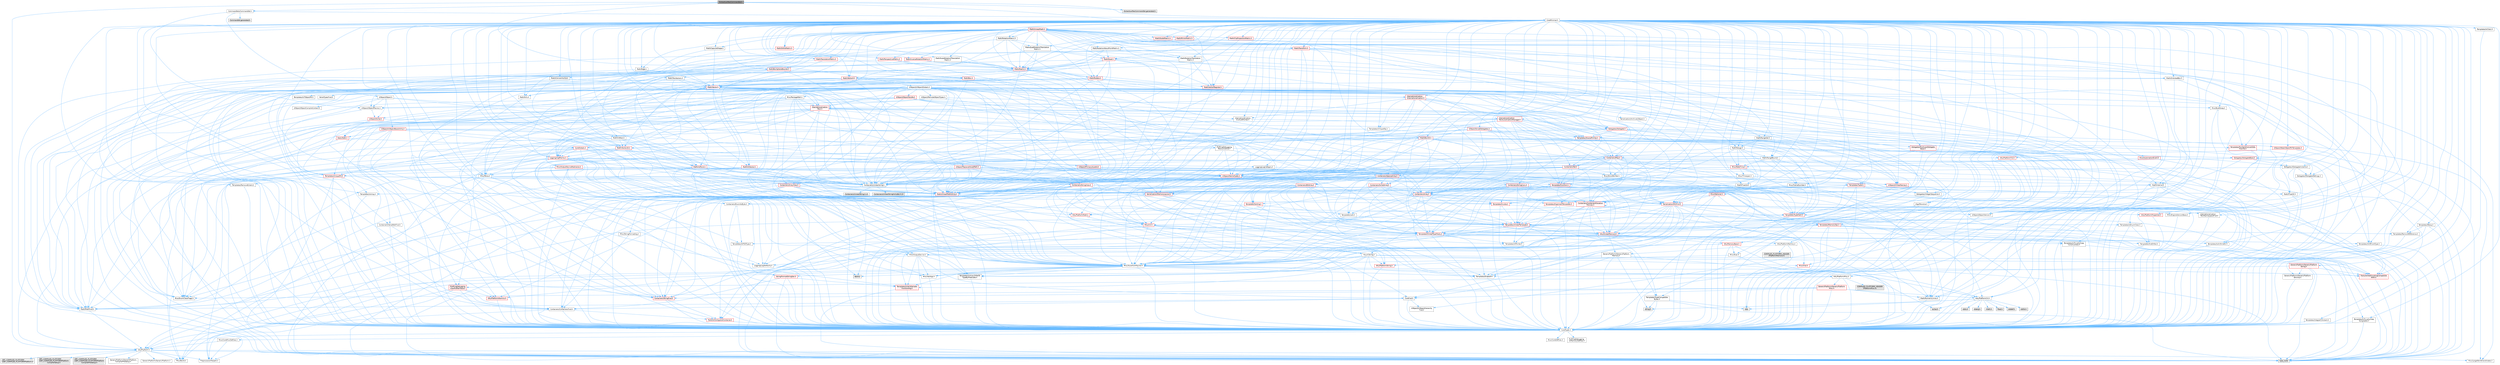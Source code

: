 digraph "ExtractLocResCommandlet.h"
{
 // INTERACTIVE_SVG=YES
 // LATEX_PDF_SIZE
  bgcolor="transparent";
  edge [fontname=Helvetica,fontsize=10,labelfontname=Helvetica,labelfontsize=10];
  node [fontname=Helvetica,fontsize=10,shape=box,height=0.2,width=0.4];
  Node1 [id="Node000001",label="ExtractLocResCommandlet.h",height=0.2,width=0.4,color="gray40", fillcolor="grey60", style="filled", fontcolor="black",tooltip=" "];
  Node1 -> Node2 [id="edge1_Node000001_Node000002",color="steelblue1",style="solid",tooltip=" "];
  Node2 [id="Node000002",label="Commandlets/Commandlet.h",height=0.2,width=0.4,color="grey40", fillcolor="white", style="filled",URL="$de/d76/Commandlet_8h.html",tooltip=" "];
  Node2 -> Node3 [id="edge2_Node000002_Node000003",color="steelblue1",style="solid",tooltip=" "];
  Node3 [id="Node000003",label="CoreMinimal.h",height=0.2,width=0.4,color="grey40", fillcolor="white", style="filled",URL="$d7/d67/CoreMinimal_8h.html",tooltip=" "];
  Node3 -> Node4 [id="edge3_Node000003_Node000004",color="steelblue1",style="solid",tooltip=" "];
  Node4 [id="Node000004",label="CoreTypes.h",height=0.2,width=0.4,color="grey40", fillcolor="white", style="filled",URL="$dc/dec/CoreTypes_8h.html",tooltip=" "];
  Node4 -> Node5 [id="edge4_Node000004_Node000005",color="steelblue1",style="solid",tooltip=" "];
  Node5 [id="Node000005",label="HAL/Platform.h",height=0.2,width=0.4,color="grey40", fillcolor="white", style="filled",URL="$d9/dd0/Platform_8h.html",tooltip=" "];
  Node5 -> Node6 [id="edge5_Node000005_Node000006",color="steelblue1",style="solid",tooltip=" "];
  Node6 [id="Node000006",label="Misc/Build.h",height=0.2,width=0.4,color="grey40", fillcolor="white", style="filled",URL="$d3/dbb/Build_8h.html",tooltip=" "];
  Node5 -> Node7 [id="edge6_Node000005_Node000007",color="steelblue1",style="solid",tooltip=" "];
  Node7 [id="Node000007",label="Misc/LargeWorldCoordinates.h",height=0.2,width=0.4,color="grey40", fillcolor="white", style="filled",URL="$d2/dcb/LargeWorldCoordinates_8h.html",tooltip=" "];
  Node5 -> Node8 [id="edge7_Node000005_Node000008",color="steelblue1",style="solid",tooltip=" "];
  Node8 [id="Node000008",label="type_traits",height=0.2,width=0.4,color="grey60", fillcolor="#E0E0E0", style="filled",tooltip=" "];
  Node5 -> Node9 [id="edge8_Node000005_Node000009",color="steelblue1",style="solid",tooltip=" "];
  Node9 [id="Node000009",label="PreprocessorHelpers.h",height=0.2,width=0.4,color="grey40", fillcolor="white", style="filled",URL="$db/ddb/PreprocessorHelpers_8h.html",tooltip=" "];
  Node5 -> Node10 [id="edge9_Node000005_Node000010",color="steelblue1",style="solid",tooltip=" "];
  Node10 [id="Node000010",label="UBT_COMPILED_PLATFORM\l/UBT_COMPILED_PLATFORMPlatform\lCompilerPreSetup.h",height=0.2,width=0.4,color="grey60", fillcolor="#E0E0E0", style="filled",tooltip=" "];
  Node5 -> Node11 [id="edge10_Node000005_Node000011",color="steelblue1",style="solid",tooltip=" "];
  Node11 [id="Node000011",label="GenericPlatform/GenericPlatform\lCompilerPreSetup.h",height=0.2,width=0.4,color="grey40", fillcolor="white", style="filled",URL="$d9/dc8/GenericPlatformCompilerPreSetup_8h.html",tooltip=" "];
  Node5 -> Node12 [id="edge11_Node000005_Node000012",color="steelblue1",style="solid",tooltip=" "];
  Node12 [id="Node000012",label="GenericPlatform/GenericPlatform.h",height=0.2,width=0.4,color="grey40", fillcolor="white", style="filled",URL="$d6/d84/GenericPlatform_8h.html",tooltip=" "];
  Node5 -> Node13 [id="edge12_Node000005_Node000013",color="steelblue1",style="solid",tooltip=" "];
  Node13 [id="Node000013",label="UBT_COMPILED_PLATFORM\l/UBT_COMPILED_PLATFORMPlatform.h",height=0.2,width=0.4,color="grey60", fillcolor="#E0E0E0", style="filled",tooltip=" "];
  Node5 -> Node14 [id="edge13_Node000005_Node000014",color="steelblue1",style="solid",tooltip=" "];
  Node14 [id="Node000014",label="UBT_COMPILED_PLATFORM\l/UBT_COMPILED_PLATFORMPlatform\lCompilerSetup.h",height=0.2,width=0.4,color="grey60", fillcolor="#E0E0E0", style="filled",tooltip=" "];
  Node4 -> Node15 [id="edge14_Node000004_Node000015",color="steelblue1",style="solid",tooltip=" "];
  Node15 [id="Node000015",label="ProfilingDebugging\l/UMemoryDefines.h",height=0.2,width=0.4,color="grey40", fillcolor="white", style="filled",URL="$d2/da2/UMemoryDefines_8h.html",tooltip=" "];
  Node4 -> Node16 [id="edge15_Node000004_Node000016",color="steelblue1",style="solid",tooltip=" "];
  Node16 [id="Node000016",label="Misc/CoreMiscDefines.h",height=0.2,width=0.4,color="grey40", fillcolor="white", style="filled",URL="$da/d38/CoreMiscDefines_8h.html",tooltip=" "];
  Node16 -> Node5 [id="edge16_Node000016_Node000005",color="steelblue1",style="solid",tooltip=" "];
  Node16 -> Node9 [id="edge17_Node000016_Node000009",color="steelblue1",style="solid",tooltip=" "];
  Node4 -> Node17 [id="edge18_Node000004_Node000017",color="steelblue1",style="solid",tooltip=" "];
  Node17 [id="Node000017",label="Misc/CoreDefines.h",height=0.2,width=0.4,color="grey40", fillcolor="white", style="filled",URL="$d3/dd2/CoreDefines_8h.html",tooltip=" "];
  Node3 -> Node18 [id="edge19_Node000003_Node000018",color="steelblue1",style="solid",tooltip=" "];
  Node18 [id="Node000018",label="CoreFwd.h",height=0.2,width=0.4,color="grey40", fillcolor="white", style="filled",URL="$d1/d1e/CoreFwd_8h.html",tooltip=" "];
  Node18 -> Node4 [id="edge20_Node000018_Node000004",color="steelblue1",style="solid",tooltip=" "];
  Node18 -> Node19 [id="edge21_Node000018_Node000019",color="steelblue1",style="solid",tooltip=" "];
  Node19 [id="Node000019",label="Containers/ContainersFwd.h",height=0.2,width=0.4,color="grey40", fillcolor="white", style="filled",URL="$d4/d0a/ContainersFwd_8h.html",tooltip=" "];
  Node19 -> Node5 [id="edge22_Node000019_Node000005",color="steelblue1",style="solid",tooltip=" "];
  Node19 -> Node4 [id="edge23_Node000019_Node000004",color="steelblue1",style="solid",tooltip=" "];
  Node19 -> Node20 [id="edge24_Node000019_Node000020",color="steelblue1",style="solid",tooltip=" "];
  Node20 [id="Node000020",label="Traits/IsContiguousContainer.h",height=0.2,width=0.4,color="red", fillcolor="#FFF0F0", style="filled",URL="$d5/d3c/IsContiguousContainer_8h.html",tooltip=" "];
  Node20 -> Node4 [id="edge25_Node000020_Node000004",color="steelblue1",style="solid",tooltip=" "];
  Node18 -> Node23 [id="edge26_Node000018_Node000023",color="steelblue1",style="solid",tooltip=" "];
  Node23 [id="Node000023",label="Math/MathFwd.h",height=0.2,width=0.4,color="grey40", fillcolor="white", style="filled",URL="$d2/d10/MathFwd_8h.html",tooltip=" "];
  Node23 -> Node5 [id="edge27_Node000023_Node000005",color="steelblue1",style="solid",tooltip=" "];
  Node18 -> Node24 [id="edge28_Node000018_Node000024",color="steelblue1",style="solid",tooltip=" "];
  Node24 [id="Node000024",label="UObject/UObjectHierarchy\lFwd.h",height=0.2,width=0.4,color="grey40", fillcolor="white", style="filled",URL="$d3/d13/UObjectHierarchyFwd_8h.html",tooltip=" "];
  Node3 -> Node24 [id="edge29_Node000003_Node000024",color="steelblue1",style="solid",tooltip=" "];
  Node3 -> Node19 [id="edge30_Node000003_Node000019",color="steelblue1",style="solid",tooltip=" "];
  Node3 -> Node25 [id="edge31_Node000003_Node000025",color="steelblue1",style="solid",tooltip=" "];
  Node25 [id="Node000025",label="Misc/VarArgs.h",height=0.2,width=0.4,color="grey40", fillcolor="white", style="filled",URL="$d5/d6f/VarArgs_8h.html",tooltip=" "];
  Node25 -> Node4 [id="edge32_Node000025_Node000004",color="steelblue1",style="solid",tooltip=" "];
  Node3 -> Node26 [id="edge33_Node000003_Node000026",color="steelblue1",style="solid",tooltip=" "];
  Node26 [id="Node000026",label="Logging/LogVerbosity.h",height=0.2,width=0.4,color="grey40", fillcolor="white", style="filled",URL="$d2/d8f/LogVerbosity_8h.html",tooltip=" "];
  Node26 -> Node4 [id="edge34_Node000026_Node000004",color="steelblue1",style="solid",tooltip=" "];
  Node3 -> Node27 [id="edge35_Node000003_Node000027",color="steelblue1",style="solid",tooltip=" "];
  Node27 [id="Node000027",label="Misc/OutputDevice.h",height=0.2,width=0.4,color="grey40", fillcolor="white", style="filled",URL="$d7/d32/OutputDevice_8h.html",tooltip=" "];
  Node27 -> Node18 [id="edge36_Node000027_Node000018",color="steelblue1",style="solid",tooltip=" "];
  Node27 -> Node4 [id="edge37_Node000027_Node000004",color="steelblue1",style="solid",tooltip=" "];
  Node27 -> Node26 [id="edge38_Node000027_Node000026",color="steelblue1",style="solid",tooltip=" "];
  Node27 -> Node25 [id="edge39_Node000027_Node000025",color="steelblue1",style="solid",tooltip=" "];
  Node27 -> Node28 [id="edge40_Node000027_Node000028",color="steelblue1",style="solid",tooltip=" "];
  Node28 [id="Node000028",label="Templates/IsArrayOrRefOf\lTypeByPredicate.h",height=0.2,width=0.4,color="grey40", fillcolor="white", style="filled",URL="$d6/da1/IsArrayOrRefOfTypeByPredicate_8h.html",tooltip=" "];
  Node28 -> Node4 [id="edge41_Node000028_Node000004",color="steelblue1",style="solid",tooltip=" "];
  Node27 -> Node29 [id="edge42_Node000027_Node000029",color="steelblue1",style="solid",tooltip=" "];
  Node29 [id="Node000029",label="Templates/IsValidVariadic\lFunctionArg.h",height=0.2,width=0.4,color="red", fillcolor="#FFF0F0", style="filled",URL="$d0/dc8/IsValidVariadicFunctionArg_8h.html",tooltip=" "];
  Node29 -> Node4 [id="edge43_Node000029_Node000004",color="steelblue1",style="solid",tooltip=" "];
  Node29 -> Node8 [id="edge44_Node000029_Node000008",color="steelblue1",style="solid",tooltip=" "];
  Node27 -> Node31 [id="edge45_Node000027_Node000031",color="steelblue1",style="solid",tooltip=" "];
  Node31 [id="Node000031",label="Traits/IsCharEncodingCompatible\lWith.h",height=0.2,width=0.4,color="red", fillcolor="#FFF0F0", style="filled",URL="$df/dd1/IsCharEncodingCompatibleWith_8h.html",tooltip=" "];
  Node31 -> Node8 [id="edge46_Node000031_Node000008",color="steelblue1",style="solid",tooltip=" "];
  Node3 -> Node33 [id="edge47_Node000003_Node000033",color="steelblue1",style="solid",tooltip=" "];
  Node33 [id="Node000033",label="HAL/PlatformCrt.h",height=0.2,width=0.4,color="grey40", fillcolor="white", style="filled",URL="$d8/d75/PlatformCrt_8h.html",tooltip=" "];
  Node33 -> Node34 [id="edge48_Node000033_Node000034",color="steelblue1",style="solid",tooltip=" "];
  Node34 [id="Node000034",label="new",height=0.2,width=0.4,color="grey60", fillcolor="#E0E0E0", style="filled",tooltip=" "];
  Node33 -> Node35 [id="edge49_Node000033_Node000035",color="steelblue1",style="solid",tooltip=" "];
  Node35 [id="Node000035",label="wchar.h",height=0.2,width=0.4,color="grey60", fillcolor="#E0E0E0", style="filled",tooltip=" "];
  Node33 -> Node36 [id="edge50_Node000033_Node000036",color="steelblue1",style="solid",tooltip=" "];
  Node36 [id="Node000036",label="stddef.h",height=0.2,width=0.4,color="grey60", fillcolor="#E0E0E0", style="filled",tooltip=" "];
  Node33 -> Node37 [id="edge51_Node000033_Node000037",color="steelblue1",style="solid",tooltip=" "];
  Node37 [id="Node000037",label="stdlib.h",height=0.2,width=0.4,color="grey60", fillcolor="#E0E0E0", style="filled",tooltip=" "];
  Node33 -> Node38 [id="edge52_Node000033_Node000038",color="steelblue1",style="solid",tooltip=" "];
  Node38 [id="Node000038",label="stdio.h",height=0.2,width=0.4,color="grey60", fillcolor="#E0E0E0", style="filled",tooltip=" "];
  Node33 -> Node39 [id="edge53_Node000033_Node000039",color="steelblue1",style="solid",tooltip=" "];
  Node39 [id="Node000039",label="stdarg.h",height=0.2,width=0.4,color="grey60", fillcolor="#E0E0E0", style="filled",tooltip=" "];
  Node33 -> Node40 [id="edge54_Node000033_Node000040",color="steelblue1",style="solid",tooltip=" "];
  Node40 [id="Node000040",label="math.h",height=0.2,width=0.4,color="grey60", fillcolor="#E0E0E0", style="filled",tooltip=" "];
  Node33 -> Node41 [id="edge55_Node000033_Node000041",color="steelblue1",style="solid",tooltip=" "];
  Node41 [id="Node000041",label="float.h",height=0.2,width=0.4,color="grey60", fillcolor="#E0E0E0", style="filled",tooltip=" "];
  Node33 -> Node42 [id="edge56_Node000033_Node000042",color="steelblue1",style="solid",tooltip=" "];
  Node42 [id="Node000042",label="string.h",height=0.2,width=0.4,color="grey60", fillcolor="#E0E0E0", style="filled",tooltip=" "];
  Node3 -> Node43 [id="edge57_Node000003_Node000043",color="steelblue1",style="solid",tooltip=" "];
  Node43 [id="Node000043",label="HAL/PlatformMisc.h",height=0.2,width=0.4,color="grey40", fillcolor="white", style="filled",URL="$d0/df5/PlatformMisc_8h.html",tooltip=" "];
  Node43 -> Node4 [id="edge58_Node000043_Node000004",color="steelblue1",style="solid",tooltip=" "];
  Node43 -> Node44 [id="edge59_Node000043_Node000044",color="steelblue1",style="solid",tooltip=" "];
  Node44 [id="Node000044",label="GenericPlatform/GenericPlatform\lMisc.h",height=0.2,width=0.4,color="red", fillcolor="#FFF0F0", style="filled",URL="$db/d9a/GenericPlatformMisc_8h.html",tooltip=" "];
  Node44 -> Node45 [id="edge60_Node000044_Node000045",color="steelblue1",style="solid",tooltip=" "];
  Node45 [id="Node000045",label="Containers/StringFwd.h",height=0.2,width=0.4,color="red", fillcolor="#FFF0F0", style="filled",URL="$df/d37/StringFwd_8h.html",tooltip=" "];
  Node45 -> Node4 [id="edge61_Node000045_Node000004",color="steelblue1",style="solid",tooltip=" "];
  Node45 -> Node20 [id="edge62_Node000045_Node000020",color="steelblue1",style="solid",tooltip=" "];
  Node44 -> Node18 [id="edge63_Node000044_Node000018",color="steelblue1",style="solid",tooltip=" "];
  Node44 -> Node4 [id="edge64_Node000044_Node000004",color="steelblue1",style="solid",tooltip=" "];
  Node44 -> Node33 [id="edge65_Node000044_Node000033",color="steelblue1",style="solid",tooltip=" "];
  Node44 -> Node48 [id="edge66_Node000044_Node000048",color="steelblue1",style="solid",tooltip=" "];
  Node48 [id="Node000048",label="Math/NumericLimits.h",height=0.2,width=0.4,color="grey40", fillcolor="white", style="filled",URL="$df/d1b/NumericLimits_8h.html",tooltip=" "];
  Node48 -> Node4 [id="edge67_Node000048_Node000004",color="steelblue1",style="solid",tooltip=" "];
  Node44 -> Node50 [id="edge68_Node000044_Node000050",color="steelblue1",style="solid",tooltip=" "];
  Node50 [id="Node000050",label="Misc/EnumClassFlags.h",height=0.2,width=0.4,color="grey40", fillcolor="white", style="filled",URL="$d8/de7/EnumClassFlags_8h.html",tooltip=" "];
  Node43 -> Node53 [id="edge69_Node000043_Node000053",color="steelblue1",style="solid",tooltip=" "];
  Node53 [id="Node000053",label="COMPILED_PLATFORM_HEADER\l(PlatformMisc.h)",height=0.2,width=0.4,color="grey60", fillcolor="#E0E0E0", style="filled",tooltip=" "];
  Node43 -> Node54 [id="edge70_Node000043_Node000054",color="steelblue1",style="solid",tooltip=" "];
  Node54 [id="Node000054",label="ProfilingDebugging\l/CpuProfilerTrace.h",height=0.2,width=0.4,color="red", fillcolor="#FFF0F0", style="filled",URL="$da/dcb/CpuProfilerTrace_8h.html",tooltip=" "];
  Node54 -> Node4 [id="edge71_Node000054_Node000004",color="steelblue1",style="solid",tooltip=" "];
  Node54 -> Node19 [id="edge72_Node000054_Node000019",color="steelblue1",style="solid",tooltip=" "];
  Node54 -> Node55 [id="edge73_Node000054_Node000055",color="steelblue1",style="solid",tooltip=" "];
  Node55 [id="Node000055",label="HAL/PlatformAtomics.h",height=0.2,width=0.4,color="red", fillcolor="#FFF0F0", style="filled",URL="$d3/d36/PlatformAtomics_8h.html",tooltip=" "];
  Node55 -> Node4 [id="edge74_Node000055_Node000004",color="steelblue1",style="solid",tooltip=" "];
  Node54 -> Node9 [id="edge75_Node000054_Node000009",color="steelblue1",style="solid",tooltip=" "];
  Node54 -> Node6 [id="edge76_Node000054_Node000006",color="steelblue1",style="solid",tooltip=" "];
  Node3 -> Node62 [id="edge77_Node000003_Node000062",color="steelblue1",style="solid",tooltip=" "];
  Node62 [id="Node000062",label="Misc/AssertionMacros.h",height=0.2,width=0.4,color="grey40", fillcolor="white", style="filled",URL="$d0/dfa/AssertionMacros_8h.html",tooltip=" "];
  Node62 -> Node4 [id="edge78_Node000062_Node000004",color="steelblue1",style="solid",tooltip=" "];
  Node62 -> Node5 [id="edge79_Node000062_Node000005",color="steelblue1",style="solid",tooltip=" "];
  Node62 -> Node43 [id="edge80_Node000062_Node000043",color="steelblue1",style="solid",tooltip=" "];
  Node62 -> Node9 [id="edge81_Node000062_Node000009",color="steelblue1",style="solid",tooltip=" "];
  Node62 -> Node63 [id="edge82_Node000062_Node000063",color="steelblue1",style="solid",tooltip=" "];
  Node63 [id="Node000063",label="Templates/EnableIf.h",height=0.2,width=0.4,color="grey40", fillcolor="white", style="filled",URL="$d7/d60/EnableIf_8h.html",tooltip=" "];
  Node63 -> Node4 [id="edge83_Node000063_Node000004",color="steelblue1",style="solid",tooltip=" "];
  Node62 -> Node28 [id="edge84_Node000062_Node000028",color="steelblue1",style="solid",tooltip=" "];
  Node62 -> Node29 [id="edge85_Node000062_Node000029",color="steelblue1",style="solid",tooltip=" "];
  Node62 -> Node31 [id="edge86_Node000062_Node000031",color="steelblue1",style="solid",tooltip=" "];
  Node62 -> Node25 [id="edge87_Node000062_Node000025",color="steelblue1",style="solid",tooltip=" "];
  Node62 -> Node64 [id="edge88_Node000062_Node000064",color="steelblue1",style="solid",tooltip=" "];
  Node64 [id="Node000064",label="String/FormatStringSan.h",height=0.2,width=0.4,color="red", fillcolor="#FFF0F0", style="filled",URL="$d3/d8b/FormatStringSan_8h.html",tooltip=" "];
  Node64 -> Node8 [id="edge89_Node000064_Node000008",color="steelblue1",style="solid",tooltip=" "];
  Node64 -> Node4 [id="edge90_Node000064_Node000004",color="steelblue1",style="solid",tooltip=" "];
  Node64 -> Node29 [id="edge91_Node000064_Node000029",color="steelblue1",style="solid",tooltip=" "];
  Node64 -> Node19 [id="edge92_Node000064_Node000019",color="steelblue1",style="solid",tooltip=" "];
  Node62 -> Node70 [id="edge93_Node000062_Node000070",color="steelblue1",style="solid",tooltip=" "];
  Node70 [id="Node000070",label="atomic",height=0.2,width=0.4,color="grey60", fillcolor="#E0E0E0", style="filled",tooltip=" "];
  Node3 -> Node71 [id="edge94_Node000003_Node000071",color="steelblue1",style="solid",tooltip=" "];
  Node71 [id="Node000071",label="Templates/IsPointer.h",height=0.2,width=0.4,color="grey40", fillcolor="white", style="filled",URL="$d7/d05/IsPointer_8h.html",tooltip=" "];
  Node71 -> Node4 [id="edge95_Node000071_Node000004",color="steelblue1",style="solid",tooltip=" "];
  Node3 -> Node72 [id="edge96_Node000003_Node000072",color="steelblue1",style="solid",tooltip=" "];
  Node72 [id="Node000072",label="HAL/PlatformMemory.h",height=0.2,width=0.4,color="grey40", fillcolor="white", style="filled",URL="$de/d68/PlatformMemory_8h.html",tooltip=" "];
  Node72 -> Node4 [id="edge97_Node000072_Node000004",color="steelblue1",style="solid",tooltip=" "];
  Node72 -> Node73 [id="edge98_Node000072_Node000073",color="steelblue1",style="solid",tooltip=" "];
  Node73 [id="Node000073",label="GenericPlatform/GenericPlatform\lMemory.h",height=0.2,width=0.4,color="grey40", fillcolor="white", style="filled",URL="$dd/d22/GenericPlatformMemory_8h.html",tooltip=" "];
  Node73 -> Node18 [id="edge99_Node000073_Node000018",color="steelblue1",style="solid",tooltip=" "];
  Node73 -> Node4 [id="edge100_Node000073_Node000004",color="steelblue1",style="solid",tooltip=" "];
  Node73 -> Node74 [id="edge101_Node000073_Node000074",color="steelblue1",style="solid",tooltip=" "];
  Node74 [id="Node000074",label="HAL/PlatformString.h",height=0.2,width=0.4,color="red", fillcolor="#FFF0F0", style="filled",URL="$db/db5/PlatformString_8h.html",tooltip=" "];
  Node74 -> Node4 [id="edge102_Node000074_Node000004",color="steelblue1",style="solid",tooltip=" "];
  Node73 -> Node42 [id="edge103_Node000073_Node000042",color="steelblue1",style="solid",tooltip=" "];
  Node73 -> Node35 [id="edge104_Node000073_Node000035",color="steelblue1",style="solid",tooltip=" "];
  Node72 -> Node76 [id="edge105_Node000072_Node000076",color="steelblue1",style="solid",tooltip=" "];
  Node76 [id="Node000076",label="COMPILED_PLATFORM_HEADER\l(PlatformMemory.h)",height=0.2,width=0.4,color="grey60", fillcolor="#E0E0E0", style="filled",tooltip=" "];
  Node3 -> Node55 [id="edge106_Node000003_Node000055",color="steelblue1",style="solid",tooltip=" "];
  Node3 -> Node77 [id="edge107_Node000003_Node000077",color="steelblue1",style="solid",tooltip=" "];
  Node77 [id="Node000077",label="Misc/Exec.h",height=0.2,width=0.4,color="grey40", fillcolor="white", style="filled",URL="$de/ddb/Exec_8h.html",tooltip=" "];
  Node77 -> Node4 [id="edge108_Node000077_Node000004",color="steelblue1",style="solid",tooltip=" "];
  Node77 -> Node62 [id="edge109_Node000077_Node000062",color="steelblue1",style="solid",tooltip=" "];
  Node3 -> Node78 [id="edge110_Node000003_Node000078",color="steelblue1",style="solid",tooltip=" "];
  Node78 [id="Node000078",label="HAL/MemoryBase.h",height=0.2,width=0.4,color="red", fillcolor="#FFF0F0", style="filled",URL="$d6/d9f/MemoryBase_8h.html",tooltip=" "];
  Node78 -> Node4 [id="edge111_Node000078_Node000004",color="steelblue1",style="solid",tooltip=" "];
  Node78 -> Node55 [id="edge112_Node000078_Node000055",color="steelblue1",style="solid",tooltip=" "];
  Node78 -> Node33 [id="edge113_Node000078_Node000033",color="steelblue1",style="solid",tooltip=" "];
  Node78 -> Node77 [id="edge114_Node000078_Node000077",color="steelblue1",style="solid",tooltip=" "];
  Node78 -> Node27 [id="edge115_Node000078_Node000027",color="steelblue1",style="solid",tooltip=" "];
  Node3 -> Node88 [id="edge116_Node000003_Node000088",color="steelblue1",style="solid",tooltip=" "];
  Node88 [id="Node000088",label="HAL/UnrealMemory.h",height=0.2,width=0.4,color="red", fillcolor="#FFF0F0", style="filled",URL="$d9/d96/UnrealMemory_8h.html",tooltip=" "];
  Node88 -> Node4 [id="edge117_Node000088_Node000004",color="steelblue1",style="solid",tooltip=" "];
  Node88 -> Node73 [id="edge118_Node000088_Node000073",color="steelblue1",style="solid",tooltip=" "];
  Node88 -> Node78 [id="edge119_Node000088_Node000078",color="steelblue1",style="solid",tooltip=" "];
  Node88 -> Node72 [id="edge120_Node000088_Node000072",color="steelblue1",style="solid",tooltip=" "];
  Node88 -> Node71 [id="edge121_Node000088_Node000071",color="steelblue1",style="solid",tooltip=" "];
  Node3 -> Node90 [id="edge122_Node000003_Node000090",color="steelblue1",style="solid",tooltip=" "];
  Node90 [id="Node000090",label="Templates/IsArithmetic.h",height=0.2,width=0.4,color="grey40", fillcolor="white", style="filled",URL="$d2/d5d/IsArithmetic_8h.html",tooltip=" "];
  Node90 -> Node4 [id="edge123_Node000090_Node000004",color="steelblue1",style="solid",tooltip=" "];
  Node3 -> Node84 [id="edge124_Node000003_Node000084",color="steelblue1",style="solid",tooltip=" "];
  Node84 [id="Node000084",label="Templates/AndOrNot.h",height=0.2,width=0.4,color="grey40", fillcolor="white", style="filled",URL="$db/d0a/AndOrNot_8h.html",tooltip=" "];
  Node84 -> Node4 [id="edge125_Node000084_Node000004",color="steelblue1",style="solid",tooltip=" "];
  Node3 -> Node91 [id="edge126_Node000003_Node000091",color="steelblue1",style="solid",tooltip=" "];
  Node91 [id="Node000091",label="Templates/IsPODType.h",height=0.2,width=0.4,color="grey40", fillcolor="white", style="filled",URL="$d7/db1/IsPODType_8h.html",tooltip=" "];
  Node91 -> Node4 [id="edge127_Node000091_Node000004",color="steelblue1",style="solid",tooltip=" "];
  Node3 -> Node92 [id="edge128_Node000003_Node000092",color="steelblue1",style="solid",tooltip=" "];
  Node92 [id="Node000092",label="Templates/IsUECoreType.h",height=0.2,width=0.4,color="grey40", fillcolor="white", style="filled",URL="$d1/db8/IsUECoreType_8h.html",tooltip=" "];
  Node92 -> Node4 [id="edge129_Node000092_Node000004",color="steelblue1",style="solid",tooltip=" "];
  Node92 -> Node8 [id="edge130_Node000092_Node000008",color="steelblue1",style="solid",tooltip=" "];
  Node3 -> Node85 [id="edge131_Node000003_Node000085",color="steelblue1",style="solid",tooltip=" "];
  Node85 [id="Node000085",label="Templates/IsTriviallyCopy\lConstructible.h",height=0.2,width=0.4,color="grey40", fillcolor="white", style="filled",URL="$d3/d78/IsTriviallyCopyConstructible_8h.html",tooltip=" "];
  Node85 -> Node4 [id="edge132_Node000085_Node000004",color="steelblue1",style="solid",tooltip=" "];
  Node85 -> Node8 [id="edge133_Node000085_Node000008",color="steelblue1",style="solid",tooltip=" "];
  Node3 -> Node93 [id="edge134_Node000003_Node000093",color="steelblue1",style="solid",tooltip=" "];
  Node93 [id="Node000093",label="Templates/UnrealTypeTraits.h",height=0.2,width=0.4,color="red", fillcolor="#FFF0F0", style="filled",URL="$d2/d2d/UnrealTypeTraits_8h.html",tooltip=" "];
  Node93 -> Node4 [id="edge135_Node000093_Node000004",color="steelblue1",style="solid",tooltip=" "];
  Node93 -> Node71 [id="edge136_Node000093_Node000071",color="steelblue1",style="solid",tooltip=" "];
  Node93 -> Node62 [id="edge137_Node000093_Node000062",color="steelblue1",style="solid",tooltip=" "];
  Node93 -> Node84 [id="edge138_Node000093_Node000084",color="steelblue1",style="solid",tooltip=" "];
  Node93 -> Node63 [id="edge139_Node000093_Node000063",color="steelblue1",style="solid",tooltip=" "];
  Node93 -> Node90 [id="edge140_Node000093_Node000090",color="steelblue1",style="solid",tooltip=" "];
  Node93 -> Node91 [id="edge141_Node000093_Node000091",color="steelblue1",style="solid",tooltip=" "];
  Node93 -> Node92 [id="edge142_Node000093_Node000092",color="steelblue1",style="solid",tooltip=" "];
  Node93 -> Node85 [id="edge143_Node000093_Node000085",color="steelblue1",style="solid",tooltip=" "];
  Node3 -> Node63 [id="edge144_Node000003_Node000063",color="steelblue1",style="solid",tooltip=" "];
  Node3 -> Node95 [id="edge145_Node000003_Node000095",color="steelblue1",style="solid",tooltip=" "];
  Node95 [id="Node000095",label="Templates/RemoveReference.h",height=0.2,width=0.4,color="grey40", fillcolor="white", style="filled",URL="$da/dbe/RemoveReference_8h.html",tooltip=" "];
  Node95 -> Node4 [id="edge146_Node000095_Node000004",color="steelblue1",style="solid",tooltip=" "];
  Node3 -> Node96 [id="edge147_Node000003_Node000096",color="steelblue1",style="solid",tooltip=" "];
  Node96 [id="Node000096",label="Templates/IntegralConstant.h",height=0.2,width=0.4,color="grey40", fillcolor="white", style="filled",URL="$db/d1b/IntegralConstant_8h.html",tooltip=" "];
  Node96 -> Node4 [id="edge148_Node000096_Node000004",color="steelblue1",style="solid",tooltip=" "];
  Node3 -> Node97 [id="edge149_Node000003_Node000097",color="steelblue1",style="solid",tooltip=" "];
  Node97 [id="Node000097",label="Templates/IsClass.h",height=0.2,width=0.4,color="grey40", fillcolor="white", style="filled",URL="$db/dcb/IsClass_8h.html",tooltip=" "];
  Node97 -> Node4 [id="edge150_Node000097_Node000004",color="steelblue1",style="solid",tooltip=" "];
  Node3 -> Node98 [id="edge151_Node000003_Node000098",color="steelblue1",style="solid",tooltip=" "];
  Node98 [id="Node000098",label="Templates/TypeCompatible\lBytes.h",height=0.2,width=0.4,color="grey40", fillcolor="white", style="filled",URL="$df/d0a/TypeCompatibleBytes_8h.html",tooltip=" "];
  Node98 -> Node4 [id="edge152_Node000098_Node000004",color="steelblue1",style="solid",tooltip=" "];
  Node98 -> Node42 [id="edge153_Node000098_Node000042",color="steelblue1",style="solid",tooltip=" "];
  Node98 -> Node34 [id="edge154_Node000098_Node000034",color="steelblue1",style="solid",tooltip=" "];
  Node98 -> Node8 [id="edge155_Node000098_Node000008",color="steelblue1",style="solid",tooltip=" "];
  Node3 -> Node20 [id="edge156_Node000003_Node000020",color="steelblue1",style="solid",tooltip=" "];
  Node3 -> Node99 [id="edge157_Node000003_Node000099",color="steelblue1",style="solid",tooltip=" "];
  Node99 [id="Node000099",label="Templates/UnrealTemplate.h",height=0.2,width=0.4,color="red", fillcolor="#FFF0F0", style="filled",URL="$d4/d24/UnrealTemplate_8h.html",tooltip=" "];
  Node99 -> Node4 [id="edge158_Node000099_Node000004",color="steelblue1",style="solid",tooltip=" "];
  Node99 -> Node71 [id="edge159_Node000099_Node000071",color="steelblue1",style="solid",tooltip=" "];
  Node99 -> Node88 [id="edge160_Node000099_Node000088",color="steelblue1",style="solid",tooltip=" "];
  Node99 -> Node93 [id="edge161_Node000099_Node000093",color="steelblue1",style="solid",tooltip=" "];
  Node99 -> Node95 [id="edge162_Node000099_Node000095",color="steelblue1",style="solid",tooltip=" "];
  Node99 -> Node98 [id="edge163_Node000099_Node000098",color="steelblue1",style="solid",tooltip=" "];
  Node99 -> Node20 [id="edge164_Node000099_Node000020",color="steelblue1",style="solid",tooltip=" "];
  Node99 -> Node8 [id="edge165_Node000099_Node000008",color="steelblue1",style="solid",tooltip=" "];
  Node3 -> Node48 [id="edge166_Node000003_Node000048",color="steelblue1",style="solid",tooltip=" "];
  Node3 -> Node103 [id="edge167_Node000003_Node000103",color="steelblue1",style="solid",tooltip=" "];
  Node103 [id="Node000103",label="HAL/PlatformMath.h",height=0.2,width=0.4,color="red", fillcolor="#FFF0F0", style="filled",URL="$dc/d53/PlatformMath_8h.html",tooltip=" "];
  Node103 -> Node4 [id="edge168_Node000103_Node000004",color="steelblue1",style="solid",tooltip=" "];
  Node3 -> Node86 [id="edge169_Node000003_Node000086",color="steelblue1",style="solid",tooltip=" "];
  Node86 [id="Node000086",label="Templates/IsTriviallyCopy\lAssignable.h",height=0.2,width=0.4,color="grey40", fillcolor="white", style="filled",URL="$d2/df2/IsTriviallyCopyAssignable_8h.html",tooltip=" "];
  Node86 -> Node4 [id="edge170_Node000086_Node000004",color="steelblue1",style="solid",tooltip=" "];
  Node86 -> Node8 [id="edge171_Node000086_Node000008",color="steelblue1",style="solid",tooltip=" "];
  Node3 -> Node111 [id="edge172_Node000003_Node000111",color="steelblue1",style="solid",tooltip=" "];
  Node111 [id="Node000111",label="Templates/MemoryOps.h",height=0.2,width=0.4,color="red", fillcolor="#FFF0F0", style="filled",URL="$db/dea/MemoryOps_8h.html",tooltip=" "];
  Node111 -> Node4 [id="edge173_Node000111_Node000004",color="steelblue1",style="solid",tooltip=" "];
  Node111 -> Node88 [id="edge174_Node000111_Node000088",color="steelblue1",style="solid",tooltip=" "];
  Node111 -> Node86 [id="edge175_Node000111_Node000086",color="steelblue1",style="solid",tooltip=" "];
  Node111 -> Node85 [id="edge176_Node000111_Node000085",color="steelblue1",style="solid",tooltip=" "];
  Node111 -> Node93 [id="edge177_Node000111_Node000093",color="steelblue1",style="solid",tooltip=" "];
  Node111 -> Node34 [id="edge178_Node000111_Node000034",color="steelblue1",style="solid",tooltip=" "];
  Node111 -> Node8 [id="edge179_Node000111_Node000008",color="steelblue1",style="solid",tooltip=" "];
  Node3 -> Node112 [id="edge180_Node000003_Node000112",color="steelblue1",style="solid",tooltip=" "];
  Node112 [id="Node000112",label="Containers/ContainerAllocation\lPolicies.h",height=0.2,width=0.4,color="red", fillcolor="#FFF0F0", style="filled",URL="$d7/dff/ContainerAllocationPolicies_8h.html",tooltip=" "];
  Node112 -> Node4 [id="edge181_Node000112_Node000004",color="steelblue1",style="solid",tooltip=" "];
  Node112 -> Node112 [id="edge182_Node000112_Node000112",color="steelblue1",style="solid",tooltip=" "];
  Node112 -> Node103 [id="edge183_Node000112_Node000103",color="steelblue1",style="solid",tooltip=" "];
  Node112 -> Node88 [id="edge184_Node000112_Node000088",color="steelblue1",style="solid",tooltip=" "];
  Node112 -> Node48 [id="edge185_Node000112_Node000048",color="steelblue1",style="solid",tooltip=" "];
  Node112 -> Node62 [id="edge186_Node000112_Node000062",color="steelblue1",style="solid",tooltip=" "];
  Node112 -> Node111 [id="edge187_Node000112_Node000111",color="steelblue1",style="solid",tooltip=" "];
  Node112 -> Node98 [id="edge188_Node000112_Node000098",color="steelblue1",style="solid",tooltip=" "];
  Node112 -> Node8 [id="edge189_Node000112_Node000008",color="steelblue1",style="solid",tooltip=" "];
  Node3 -> Node115 [id="edge190_Node000003_Node000115",color="steelblue1",style="solid",tooltip=" "];
  Node115 [id="Node000115",label="Templates/IsEnumClass.h",height=0.2,width=0.4,color="grey40", fillcolor="white", style="filled",URL="$d7/d15/IsEnumClass_8h.html",tooltip=" "];
  Node115 -> Node4 [id="edge191_Node000115_Node000004",color="steelblue1",style="solid",tooltip=" "];
  Node115 -> Node84 [id="edge192_Node000115_Node000084",color="steelblue1",style="solid",tooltip=" "];
  Node3 -> Node116 [id="edge193_Node000003_Node000116",color="steelblue1",style="solid",tooltip=" "];
  Node116 [id="Node000116",label="HAL/PlatformProperties.h",height=0.2,width=0.4,color="red", fillcolor="#FFF0F0", style="filled",URL="$d9/db0/PlatformProperties_8h.html",tooltip=" "];
  Node116 -> Node4 [id="edge194_Node000116_Node000004",color="steelblue1",style="solid",tooltip=" "];
  Node3 -> Node119 [id="edge195_Node000003_Node000119",color="steelblue1",style="solid",tooltip=" "];
  Node119 [id="Node000119",label="Misc/EngineVersionBase.h",height=0.2,width=0.4,color="grey40", fillcolor="white", style="filled",URL="$d5/d2b/EngineVersionBase_8h.html",tooltip=" "];
  Node119 -> Node4 [id="edge196_Node000119_Node000004",color="steelblue1",style="solid",tooltip=" "];
  Node3 -> Node120 [id="edge197_Node000003_Node000120",color="steelblue1",style="solid",tooltip=" "];
  Node120 [id="Node000120",label="Internationalization\l/TextNamespaceFwd.h",height=0.2,width=0.4,color="grey40", fillcolor="white", style="filled",URL="$d8/d97/TextNamespaceFwd_8h.html",tooltip=" "];
  Node120 -> Node4 [id="edge198_Node000120_Node000004",color="steelblue1",style="solid",tooltip=" "];
  Node3 -> Node121 [id="edge199_Node000003_Node000121",color="steelblue1",style="solid",tooltip=" "];
  Node121 [id="Node000121",label="Serialization/Archive.h",height=0.2,width=0.4,color="red", fillcolor="#FFF0F0", style="filled",URL="$d7/d3b/Archive_8h.html",tooltip=" "];
  Node121 -> Node18 [id="edge200_Node000121_Node000018",color="steelblue1",style="solid",tooltip=" "];
  Node121 -> Node4 [id="edge201_Node000121_Node000004",color="steelblue1",style="solid",tooltip=" "];
  Node121 -> Node116 [id="edge202_Node000121_Node000116",color="steelblue1",style="solid",tooltip=" "];
  Node121 -> Node120 [id="edge203_Node000121_Node000120",color="steelblue1",style="solid",tooltip=" "];
  Node121 -> Node23 [id="edge204_Node000121_Node000023",color="steelblue1",style="solid",tooltip=" "];
  Node121 -> Node62 [id="edge205_Node000121_Node000062",color="steelblue1",style="solid",tooltip=" "];
  Node121 -> Node6 [id="edge206_Node000121_Node000006",color="steelblue1",style="solid",tooltip=" "];
  Node121 -> Node119 [id="edge207_Node000121_Node000119",color="steelblue1",style="solid",tooltip=" "];
  Node121 -> Node25 [id="edge208_Node000121_Node000025",color="steelblue1",style="solid",tooltip=" "];
  Node121 -> Node63 [id="edge209_Node000121_Node000063",color="steelblue1",style="solid",tooltip=" "];
  Node121 -> Node28 [id="edge210_Node000121_Node000028",color="steelblue1",style="solid",tooltip=" "];
  Node121 -> Node115 [id="edge211_Node000121_Node000115",color="steelblue1",style="solid",tooltip=" "];
  Node121 -> Node29 [id="edge212_Node000121_Node000029",color="steelblue1",style="solid",tooltip=" "];
  Node121 -> Node99 [id="edge213_Node000121_Node000099",color="steelblue1",style="solid",tooltip=" "];
  Node121 -> Node31 [id="edge214_Node000121_Node000031",color="steelblue1",style="solid",tooltip=" "];
  Node121 -> Node124 [id="edge215_Node000121_Node000124",color="steelblue1",style="solid",tooltip=" "];
  Node124 [id="Node000124",label="UObject/ObjectVersion.h",height=0.2,width=0.4,color="grey40", fillcolor="white", style="filled",URL="$da/d63/ObjectVersion_8h.html",tooltip=" "];
  Node124 -> Node4 [id="edge216_Node000124_Node000004",color="steelblue1",style="solid",tooltip=" "];
  Node3 -> Node125 [id="edge217_Node000003_Node000125",color="steelblue1",style="solid",tooltip=" "];
  Node125 [id="Node000125",label="Templates/Less.h",height=0.2,width=0.4,color="grey40", fillcolor="white", style="filled",URL="$de/dc8/Less_8h.html",tooltip=" "];
  Node125 -> Node4 [id="edge218_Node000125_Node000004",color="steelblue1",style="solid",tooltip=" "];
  Node125 -> Node99 [id="edge219_Node000125_Node000099",color="steelblue1",style="solid",tooltip=" "];
  Node3 -> Node126 [id="edge220_Node000003_Node000126",color="steelblue1",style="solid",tooltip=" "];
  Node126 [id="Node000126",label="Templates/Sorting.h",height=0.2,width=0.4,color="red", fillcolor="#FFF0F0", style="filled",URL="$d3/d9e/Sorting_8h.html",tooltip=" "];
  Node126 -> Node4 [id="edge221_Node000126_Node000004",color="steelblue1",style="solid",tooltip=" "];
  Node126 -> Node103 [id="edge222_Node000126_Node000103",color="steelblue1",style="solid",tooltip=" "];
  Node126 -> Node125 [id="edge223_Node000126_Node000125",color="steelblue1",style="solid",tooltip=" "];
  Node3 -> Node137 [id="edge224_Node000003_Node000137",color="steelblue1",style="solid",tooltip=" "];
  Node137 [id="Node000137",label="Misc/Char.h",height=0.2,width=0.4,color="red", fillcolor="#FFF0F0", style="filled",URL="$d0/d58/Char_8h.html",tooltip=" "];
  Node137 -> Node4 [id="edge225_Node000137_Node000004",color="steelblue1",style="solid",tooltip=" "];
  Node137 -> Node8 [id="edge226_Node000137_Node000008",color="steelblue1",style="solid",tooltip=" "];
  Node3 -> Node140 [id="edge227_Node000003_Node000140",color="steelblue1",style="solid",tooltip=" "];
  Node140 [id="Node000140",label="GenericPlatform/GenericPlatform\lStricmp.h",height=0.2,width=0.4,color="grey40", fillcolor="white", style="filled",URL="$d2/d86/GenericPlatformStricmp_8h.html",tooltip=" "];
  Node140 -> Node4 [id="edge228_Node000140_Node000004",color="steelblue1",style="solid",tooltip=" "];
  Node3 -> Node141 [id="edge229_Node000003_Node000141",color="steelblue1",style="solid",tooltip=" "];
  Node141 [id="Node000141",label="GenericPlatform/GenericPlatform\lString.h",height=0.2,width=0.4,color="red", fillcolor="#FFF0F0", style="filled",URL="$dd/d20/GenericPlatformString_8h.html",tooltip=" "];
  Node141 -> Node4 [id="edge230_Node000141_Node000004",color="steelblue1",style="solid",tooltip=" "];
  Node141 -> Node140 [id="edge231_Node000141_Node000140",color="steelblue1",style="solid",tooltip=" "];
  Node141 -> Node63 [id="edge232_Node000141_Node000063",color="steelblue1",style="solid",tooltip=" "];
  Node141 -> Node31 [id="edge233_Node000141_Node000031",color="steelblue1",style="solid",tooltip=" "];
  Node141 -> Node8 [id="edge234_Node000141_Node000008",color="steelblue1",style="solid",tooltip=" "];
  Node3 -> Node74 [id="edge235_Node000003_Node000074",color="steelblue1",style="solid",tooltip=" "];
  Node3 -> Node144 [id="edge236_Node000003_Node000144",color="steelblue1",style="solid",tooltip=" "];
  Node144 [id="Node000144",label="Misc/CString.h",height=0.2,width=0.4,color="grey40", fillcolor="white", style="filled",URL="$d2/d49/CString_8h.html",tooltip=" "];
  Node144 -> Node4 [id="edge237_Node000144_Node000004",color="steelblue1",style="solid",tooltip=" "];
  Node144 -> Node33 [id="edge238_Node000144_Node000033",color="steelblue1",style="solid",tooltip=" "];
  Node144 -> Node74 [id="edge239_Node000144_Node000074",color="steelblue1",style="solid",tooltip=" "];
  Node144 -> Node62 [id="edge240_Node000144_Node000062",color="steelblue1",style="solid",tooltip=" "];
  Node144 -> Node137 [id="edge241_Node000144_Node000137",color="steelblue1",style="solid",tooltip=" "];
  Node144 -> Node25 [id="edge242_Node000144_Node000025",color="steelblue1",style="solid",tooltip=" "];
  Node144 -> Node28 [id="edge243_Node000144_Node000028",color="steelblue1",style="solid",tooltip=" "];
  Node144 -> Node29 [id="edge244_Node000144_Node000029",color="steelblue1",style="solid",tooltip=" "];
  Node144 -> Node31 [id="edge245_Node000144_Node000031",color="steelblue1",style="solid",tooltip=" "];
  Node3 -> Node145 [id="edge246_Node000003_Node000145",color="steelblue1",style="solid",tooltip=" "];
  Node145 [id="Node000145",label="Misc/Crc.h",height=0.2,width=0.4,color="red", fillcolor="#FFF0F0", style="filled",URL="$d4/dd2/Crc_8h.html",tooltip=" "];
  Node145 -> Node4 [id="edge247_Node000145_Node000004",color="steelblue1",style="solid",tooltip=" "];
  Node145 -> Node74 [id="edge248_Node000145_Node000074",color="steelblue1",style="solid",tooltip=" "];
  Node145 -> Node62 [id="edge249_Node000145_Node000062",color="steelblue1",style="solid",tooltip=" "];
  Node145 -> Node144 [id="edge250_Node000145_Node000144",color="steelblue1",style="solid",tooltip=" "];
  Node145 -> Node137 [id="edge251_Node000145_Node000137",color="steelblue1",style="solid",tooltip=" "];
  Node145 -> Node93 [id="edge252_Node000145_Node000093",color="steelblue1",style="solid",tooltip=" "];
  Node3 -> Node136 [id="edge253_Node000003_Node000136",color="steelblue1",style="solid",tooltip=" "];
  Node136 [id="Node000136",label="Math/UnrealMathUtility.h",height=0.2,width=0.4,color="red", fillcolor="#FFF0F0", style="filled",URL="$db/db8/UnrealMathUtility_8h.html",tooltip=" "];
  Node136 -> Node4 [id="edge254_Node000136_Node000004",color="steelblue1",style="solid",tooltip=" "];
  Node136 -> Node62 [id="edge255_Node000136_Node000062",color="steelblue1",style="solid",tooltip=" "];
  Node136 -> Node103 [id="edge256_Node000136_Node000103",color="steelblue1",style="solid",tooltip=" "];
  Node136 -> Node23 [id="edge257_Node000136_Node000023",color="steelblue1",style="solid",tooltip=" "];
  Node3 -> Node146 [id="edge258_Node000003_Node000146",color="steelblue1",style="solid",tooltip=" "];
  Node146 [id="Node000146",label="Containers/UnrealString.h",height=0.2,width=0.4,color="grey40", fillcolor="white", style="filled",URL="$d5/dba/UnrealString_8h.html",tooltip=" "];
  Node146 -> Node147 [id="edge259_Node000146_Node000147",color="steelblue1",style="solid",tooltip=" "];
  Node147 [id="Node000147",label="Containers/UnrealStringIncludes.h.inl",height=0.2,width=0.4,color="grey60", fillcolor="#E0E0E0", style="filled",tooltip=" "];
  Node146 -> Node148 [id="edge260_Node000146_Node000148",color="steelblue1",style="solid",tooltip=" "];
  Node148 [id="Node000148",label="Containers/UnrealString.h.inl",height=0.2,width=0.4,color="grey60", fillcolor="#E0E0E0", style="filled",tooltip=" "];
  Node146 -> Node149 [id="edge261_Node000146_Node000149",color="steelblue1",style="solid",tooltip=" "];
  Node149 [id="Node000149",label="Misc/StringFormatArg.h",height=0.2,width=0.4,color="grey40", fillcolor="white", style="filled",URL="$d2/d16/StringFormatArg_8h.html",tooltip=" "];
  Node149 -> Node19 [id="edge262_Node000149_Node000019",color="steelblue1",style="solid",tooltip=" "];
  Node3 -> Node150 [id="edge263_Node000003_Node000150",color="steelblue1",style="solid",tooltip=" "];
  Node150 [id="Node000150",label="Containers/Array.h",height=0.2,width=0.4,color="red", fillcolor="#FFF0F0", style="filled",URL="$df/dd0/Array_8h.html",tooltip=" "];
  Node150 -> Node4 [id="edge264_Node000150_Node000004",color="steelblue1",style="solid",tooltip=" "];
  Node150 -> Node62 [id="edge265_Node000150_Node000062",color="steelblue1",style="solid",tooltip=" "];
  Node150 -> Node88 [id="edge266_Node000150_Node000088",color="steelblue1",style="solid",tooltip=" "];
  Node150 -> Node93 [id="edge267_Node000150_Node000093",color="steelblue1",style="solid",tooltip=" "];
  Node150 -> Node99 [id="edge268_Node000150_Node000099",color="steelblue1",style="solid",tooltip=" "];
  Node150 -> Node112 [id="edge269_Node000150_Node000112",color="steelblue1",style="solid",tooltip=" "];
  Node150 -> Node121 [id="edge270_Node000150_Node000121",color="steelblue1",style="solid",tooltip=" "];
  Node150 -> Node129 [id="edge271_Node000150_Node000129",color="steelblue1",style="solid",tooltip=" "];
  Node129 [id="Node000129",label="Templates/Invoke.h",height=0.2,width=0.4,color="red", fillcolor="#FFF0F0", style="filled",URL="$d7/deb/Invoke_8h.html",tooltip=" "];
  Node129 -> Node4 [id="edge272_Node000129_Node000004",color="steelblue1",style="solid",tooltip=" "];
  Node129 -> Node99 [id="edge273_Node000129_Node000099",color="steelblue1",style="solid",tooltip=" "];
  Node129 -> Node8 [id="edge274_Node000129_Node000008",color="steelblue1",style="solid",tooltip=" "];
  Node150 -> Node125 [id="edge275_Node000150_Node000125",color="steelblue1",style="solid",tooltip=" "];
  Node150 -> Node126 [id="edge276_Node000150_Node000126",color="steelblue1",style="solid",tooltip=" "];
  Node150 -> Node173 [id="edge277_Node000150_Node000173",color="steelblue1",style="solid",tooltip=" "];
  Node173 [id="Node000173",label="Templates/AlignmentTemplates.h",height=0.2,width=0.4,color="red", fillcolor="#FFF0F0", style="filled",URL="$dd/d32/AlignmentTemplates_8h.html",tooltip=" "];
  Node173 -> Node4 [id="edge278_Node000173_Node000004",color="steelblue1",style="solid",tooltip=" "];
  Node173 -> Node71 [id="edge279_Node000173_Node000071",color="steelblue1",style="solid",tooltip=" "];
  Node150 -> Node8 [id="edge280_Node000150_Node000008",color="steelblue1",style="solid",tooltip=" "];
  Node3 -> Node174 [id="edge281_Node000003_Node000174",color="steelblue1",style="solid",tooltip=" "];
  Node174 [id="Node000174",label="Misc/FrameNumber.h",height=0.2,width=0.4,color="grey40", fillcolor="white", style="filled",URL="$dd/dbd/FrameNumber_8h.html",tooltip=" "];
  Node174 -> Node4 [id="edge282_Node000174_Node000004",color="steelblue1",style="solid",tooltip=" "];
  Node174 -> Node48 [id="edge283_Node000174_Node000048",color="steelblue1",style="solid",tooltip=" "];
  Node174 -> Node136 [id="edge284_Node000174_Node000136",color="steelblue1",style="solid",tooltip=" "];
  Node174 -> Node63 [id="edge285_Node000174_Node000063",color="steelblue1",style="solid",tooltip=" "];
  Node174 -> Node93 [id="edge286_Node000174_Node000093",color="steelblue1",style="solid",tooltip=" "];
  Node3 -> Node175 [id="edge287_Node000003_Node000175",color="steelblue1",style="solid",tooltip=" "];
  Node175 [id="Node000175",label="Misc/Timespan.h",height=0.2,width=0.4,color="grey40", fillcolor="white", style="filled",URL="$da/dd9/Timespan_8h.html",tooltip=" "];
  Node175 -> Node4 [id="edge288_Node000175_Node000004",color="steelblue1",style="solid",tooltip=" "];
  Node175 -> Node176 [id="edge289_Node000175_Node000176",color="steelblue1",style="solid",tooltip=" "];
  Node176 [id="Node000176",label="Math/Interval.h",height=0.2,width=0.4,color="grey40", fillcolor="white", style="filled",URL="$d1/d55/Interval_8h.html",tooltip=" "];
  Node176 -> Node4 [id="edge290_Node000176_Node000004",color="steelblue1",style="solid",tooltip=" "];
  Node176 -> Node90 [id="edge291_Node000176_Node000090",color="steelblue1",style="solid",tooltip=" "];
  Node176 -> Node93 [id="edge292_Node000176_Node000093",color="steelblue1",style="solid",tooltip=" "];
  Node176 -> Node48 [id="edge293_Node000176_Node000048",color="steelblue1",style="solid",tooltip=" "];
  Node176 -> Node136 [id="edge294_Node000176_Node000136",color="steelblue1",style="solid",tooltip=" "];
  Node175 -> Node136 [id="edge295_Node000175_Node000136",color="steelblue1",style="solid",tooltip=" "];
  Node175 -> Node62 [id="edge296_Node000175_Node000062",color="steelblue1",style="solid",tooltip=" "];
  Node3 -> Node177 [id="edge297_Node000003_Node000177",color="steelblue1",style="solid",tooltip=" "];
  Node177 [id="Node000177",label="Containers/StringConv.h",height=0.2,width=0.4,color="red", fillcolor="#FFF0F0", style="filled",URL="$d3/ddf/StringConv_8h.html",tooltip=" "];
  Node177 -> Node4 [id="edge298_Node000177_Node000004",color="steelblue1",style="solid",tooltip=" "];
  Node177 -> Node62 [id="edge299_Node000177_Node000062",color="steelblue1",style="solid",tooltip=" "];
  Node177 -> Node112 [id="edge300_Node000177_Node000112",color="steelblue1",style="solid",tooltip=" "];
  Node177 -> Node150 [id="edge301_Node000177_Node000150",color="steelblue1",style="solid",tooltip=" "];
  Node177 -> Node144 [id="edge302_Node000177_Node000144",color="steelblue1",style="solid",tooltip=" "];
  Node177 -> Node178 [id="edge303_Node000177_Node000178",color="steelblue1",style="solid",tooltip=" "];
  Node178 [id="Node000178",label="Templates/IsArray.h",height=0.2,width=0.4,color="grey40", fillcolor="white", style="filled",URL="$d8/d8d/IsArray_8h.html",tooltip=" "];
  Node178 -> Node4 [id="edge304_Node000178_Node000004",color="steelblue1",style="solid",tooltip=" "];
  Node177 -> Node99 [id="edge305_Node000177_Node000099",color="steelblue1",style="solid",tooltip=" "];
  Node177 -> Node93 [id="edge306_Node000177_Node000093",color="steelblue1",style="solid",tooltip=" "];
  Node177 -> Node31 [id="edge307_Node000177_Node000031",color="steelblue1",style="solid",tooltip=" "];
  Node177 -> Node20 [id="edge308_Node000177_Node000020",color="steelblue1",style="solid",tooltip=" "];
  Node177 -> Node8 [id="edge309_Node000177_Node000008",color="steelblue1",style="solid",tooltip=" "];
  Node3 -> Node179 [id="edge310_Node000003_Node000179",color="steelblue1",style="solid",tooltip=" "];
  Node179 [id="Node000179",label="UObject/UnrealNames.h",height=0.2,width=0.4,color="red", fillcolor="#FFF0F0", style="filled",URL="$d8/db1/UnrealNames_8h.html",tooltip=" "];
  Node179 -> Node4 [id="edge311_Node000179_Node000004",color="steelblue1",style="solid",tooltip=" "];
  Node3 -> Node181 [id="edge312_Node000003_Node000181",color="steelblue1",style="solid",tooltip=" "];
  Node181 [id="Node000181",label="UObject/NameTypes.h",height=0.2,width=0.4,color="red", fillcolor="#FFF0F0", style="filled",URL="$d6/d35/NameTypes_8h.html",tooltip=" "];
  Node181 -> Node4 [id="edge313_Node000181_Node000004",color="steelblue1",style="solid",tooltip=" "];
  Node181 -> Node62 [id="edge314_Node000181_Node000062",color="steelblue1",style="solid",tooltip=" "];
  Node181 -> Node88 [id="edge315_Node000181_Node000088",color="steelblue1",style="solid",tooltip=" "];
  Node181 -> Node93 [id="edge316_Node000181_Node000093",color="steelblue1",style="solid",tooltip=" "];
  Node181 -> Node99 [id="edge317_Node000181_Node000099",color="steelblue1",style="solid",tooltip=" "];
  Node181 -> Node146 [id="edge318_Node000181_Node000146",color="steelblue1",style="solid",tooltip=" "];
  Node181 -> Node177 [id="edge319_Node000181_Node000177",color="steelblue1",style="solid",tooltip=" "];
  Node181 -> Node45 [id="edge320_Node000181_Node000045",color="steelblue1",style="solid",tooltip=" "];
  Node181 -> Node179 [id="edge321_Node000181_Node000179",color="steelblue1",style="solid",tooltip=" "];
  Node181 -> Node158 [id="edge322_Node000181_Node000158",color="steelblue1",style="solid",tooltip=" "];
  Node158 [id="Node000158",label="Serialization/MemoryLayout.h",height=0.2,width=0.4,color="red", fillcolor="#FFF0F0", style="filled",URL="$d7/d66/MemoryLayout_8h.html",tooltip=" "];
  Node158 -> Node161 [id="edge323_Node000158_Node000161",color="steelblue1",style="solid",tooltip=" "];
  Node161 [id="Node000161",label="Containers/EnumAsByte.h",height=0.2,width=0.4,color="grey40", fillcolor="white", style="filled",URL="$d6/d9a/EnumAsByte_8h.html",tooltip=" "];
  Node161 -> Node4 [id="edge324_Node000161_Node000004",color="steelblue1",style="solid",tooltip=" "];
  Node161 -> Node91 [id="edge325_Node000161_Node000091",color="steelblue1",style="solid",tooltip=" "];
  Node161 -> Node162 [id="edge326_Node000161_Node000162",color="steelblue1",style="solid",tooltip=" "];
  Node162 [id="Node000162",label="Templates/TypeHash.h",height=0.2,width=0.4,color="red", fillcolor="#FFF0F0", style="filled",URL="$d1/d62/TypeHash_8h.html",tooltip=" "];
  Node162 -> Node4 [id="edge327_Node000162_Node000004",color="steelblue1",style="solid",tooltip=" "];
  Node162 -> Node145 [id="edge328_Node000162_Node000145",color="steelblue1",style="solid",tooltip=" "];
  Node162 -> Node8 [id="edge329_Node000162_Node000008",color="steelblue1",style="solid",tooltip=" "];
  Node158 -> Node45 [id="edge330_Node000158_Node000045",color="steelblue1",style="solid",tooltip=" "];
  Node158 -> Node88 [id="edge331_Node000158_Node000088",color="steelblue1",style="solid",tooltip=" "];
  Node158 -> Node63 [id="edge332_Node000158_Node000063",color="steelblue1",style="solid",tooltip=" "];
  Node158 -> Node99 [id="edge333_Node000158_Node000099",color="steelblue1",style="solid",tooltip=" "];
  Node3 -> Node189 [id="edge334_Node000003_Node000189",color="steelblue1",style="solid",tooltip=" "];
  Node189 [id="Node000189",label="Misc/Parse.h",height=0.2,width=0.4,color="grey40", fillcolor="white", style="filled",URL="$dc/d71/Parse_8h.html",tooltip=" "];
  Node189 -> Node45 [id="edge335_Node000189_Node000045",color="steelblue1",style="solid",tooltip=" "];
  Node189 -> Node146 [id="edge336_Node000189_Node000146",color="steelblue1",style="solid",tooltip=" "];
  Node189 -> Node4 [id="edge337_Node000189_Node000004",color="steelblue1",style="solid",tooltip=" "];
  Node189 -> Node33 [id="edge338_Node000189_Node000033",color="steelblue1",style="solid",tooltip=" "];
  Node189 -> Node6 [id="edge339_Node000189_Node000006",color="steelblue1",style="solid",tooltip=" "];
  Node189 -> Node50 [id="edge340_Node000189_Node000050",color="steelblue1",style="solid",tooltip=" "];
  Node189 -> Node190 [id="edge341_Node000189_Node000190",color="steelblue1",style="solid",tooltip=" "];
  Node190 [id="Node000190",label="Templates/Function.h",height=0.2,width=0.4,color="red", fillcolor="#FFF0F0", style="filled",URL="$df/df5/Function_8h.html",tooltip=" "];
  Node190 -> Node4 [id="edge342_Node000190_Node000004",color="steelblue1",style="solid",tooltip=" "];
  Node190 -> Node62 [id="edge343_Node000190_Node000062",color="steelblue1",style="solid",tooltip=" "];
  Node190 -> Node88 [id="edge344_Node000190_Node000088",color="steelblue1",style="solid",tooltip=" "];
  Node190 -> Node93 [id="edge345_Node000190_Node000093",color="steelblue1",style="solid",tooltip=" "];
  Node190 -> Node129 [id="edge346_Node000190_Node000129",color="steelblue1",style="solid",tooltip=" "];
  Node190 -> Node99 [id="edge347_Node000190_Node000099",color="steelblue1",style="solid",tooltip=" "];
  Node190 -> Node136 [id="edge348_Node000190_Node000136",color="steelblue1",style="solid",tooltip=" "];
  Node190 -> Node34 [id="edge349_Node000190_Node000034",color="steelblue1",style="solid",tooltip=" "];
  Node190 -> Node8 [id="edge350_Node000190_Node000008",color="steelblue1",style="solid",tooltip=" "];
  Node3 -> Node173 [id="edge351_Node000003_Node000173",color="steelblue1",style="solid",tooltip=" "];
  Node3 -> Node192 [id="edge352_Node000003_Node000192",color="steelblue1",style="solid",tooltip=" "];
  Node192 [id="Node000192",label="Misc/StructBuilder.h",height=0.2,width=0.4,color="grey40", fillcolor="white", style="filled",URL="$d9/db3/StructBuilder_8h.html",tooltip=" "];
  Node192 -> Node4 [id="edge353_Node000192_Node000004",color="steelblue1",style="solid",tooltip=" "];
  Node192 -> Node136 [id="edge354_Node000192_Node000136",color="steelblue1",style="solid",tooltip=" "];
  Node192 -> Node173 [id="edge355_Node000192_Node000173",color="steelblue1",style="solid",tooltip=" "];
  Node3 -> Node105 [id="edge356_Node000003_Node000105",color="steelblue1",style="solid",tooltip=" "];
  Node105 [id="Node000105",label="Templates/Decay.h",height=0.2,width=0.4,color="grey40", fillcolor="white", style="filled",URL="$dd/d0f/Decay_8h.html",tooltip=" "];
  Node105 -> Node4 [id="edge357_Node000105_Node000004",color="steelblue1",style="solid",tooltip=" "];
  Node105 -> Node95 [id="edge358_Node000105_Node000095",color="steelblue1",style="solid",tooltip=" "];
  Node105 -> Node8 [id="edge359_Node000105_Node000008",color="steelblue1",style="solid",tooltip=" "];
  Node3 -> Node193 [id="edge360_Node000003_Node000193",color="steelblue1",style="solid",tooltip=" "];
  Node193 [id="Node000193",label="Templates/PointerIsConvertible\lFromTo.h",height=0.2,width=0.4,color="red", fillcolor="#FFF0F0", style="filled",URL="$d6/d65/PointerIsConvertibleFromTo_8h.html",tooltip=" "];
  Node193 -> Node4 [id="edge361_Node000193_Node000004",color="steelblue1",style="solid",tooltip=" "];
  Node193 -> Node8 [id="edge362_Node000193_Node000008",color="steelblue1",style="solid",tooltip=" "];
  Node3 -> Node129 [id="edge363_Node000003_Node000129",color="steelblue1",style="solid",tooltip=" "];
  Node3 -> Node190 [id="edge364_Node000003_Node000190",color="steelblue1",style="solid",tooltip=" "];
  Node3 -> Node162 [id="edge365_Node000003_Node000162",color="steelblue1",style="solid",tooltip=" "];
  Node3 -> Node194 [id="edge366_Node000003_Node000194",color="steelblue1",style="solid",tooltip=" "];
  Node194 [id="Node000194",label="Containers/ScriptArray.h",height=0.2,width=0.4,color="red", fillcolor="#FFF0F0", style="filled",URL="$dc/daf/ScriptArray_8h.html",tooltip=" "];
  Node194 -> Node4 [id="edge367_Node000194_Node000004",color="steelblue1",style="solid",tooltip=" "];
  Node194 -> Node62 [id="edge368_Node000194_Node000062",color="steelblue1",style="solid",tooltip=" "];
  Node194 -> Node88 [id="edge369_Node000194_Node000088",color="steelblue1",style="solid",tooltip=" "];
  Node194 -> Node112 [id="edge370_Node000194_Node000112",color="steelblue1",style="solid",tooltip=" "];
  Node194 -> Node150 [id="edge371_Node000194_Node000150",color="steelblue1",style="solid",tooltip=" "];
  Node3 -> Node195 [id="edge372_Node000003_Node000195",color="steelblue1",style="solid",tooltip=" "];
  Node195 [id="Node000195",label="Containers/BitArray.h",height=0.2,width=0.4,color="red", fillcolor="#FFF0F0", style="filled",URL="$d1/de4/BitArray_8h.html",tooltip=" "];
  Node195 -> Node112 [id="edge373_Node000195_Node000112",color="steelblue1",style="solid",tooltip=" "];
  Node195 -> Node4 [id="edge374_Node000195_Node000004",color="steelblue1",style="solid",tooltip=" "];
  Node195 -> Node55 [id="edge375_Node000195_Node000055",color="steelblue1",style="solid",tooltip=" "];
  Node195 -> Node88 [id="edge376_Node000195_Node000088",color="steelblue1",style="solid",tooltip=" "];
  Node195 -> Node136 [id="edge377_Node000195_Node000136",color="steelblue1",style="solid",tooltip=" "];
  Node195 -> Node62 [id="edge378_Node000195_Node000062",color="steelblue1",style="solid",tooltip=" "];
  Node195 -> Node50 [id="edge379_Node000195_Node000050",color="steelblue1",style="solid",tooltip=" "];
  Node195 -> Node121 [id="edge380_Node000195_Node000121",color="steelblue1",style="solid",tooltip=" "];
  Node195 -> Node158 [id="edge381_Node000195_Node000158",color="steelblue1",style="solid",tooltip=" "];
  Node195 -> Node63 [id="edge382_Node000195_Node000063",color="steelblue1",style="solid",tooltip=" "];
  Node195 -> Node129 [id="edge383_Node000195_Node000129",color="steelblue1",style="solid",tooltip=" "];
  Node195 -> Node99 [id="edge384_Node000195_Node000099",color="steelblue1",style="solid",tooltip=" "];
  Node195 -> Node93 [id="edge385_Node000195_Node000093",color="steelblue1",style="solid",tooltip=" "];
  Node3 -> Node196 [id="edge386_Node000003_Node000196",color="steelblue1",style="solid",tooltip=" "];
  Node196 [id="Node000196",label="Containers/SparseArray.h",height=0.2,width=0.4,color="red", fillcolor="#FFF0F0", style="filled",URL="$d5/dbf/SparseArray_8h.html",tooltip=" "];
  Node196 -> Node4 [id="edge387_Node000196_Node000004",color="steelblue1",style="solid",tooltip=" "];
  Node196 -> Node62 [id="edge388_Node000196_Node000062",color="steelblue1",style="solid",tooltip=" "];
  Node196 -> Node88 [id="edge389_Node000196_Node000088",color="steelblue1",style="solid",tooltip=" "];
  Node196 -> Node93 [id="edge390_Node000196_Node000093",color="steelblue1",style="solid",tooltip=" "];
  Node196 -> Node99 [id="edge391_Node000196_Node000099",color="steelblue1",style="solid",tooltip=" "];
  Node196 -> Node112 [id="edge392_Node000196_Node000112",color="steelblue1",style="solid",tooltip=" "];
  Node196 -> Node125 [id="edge393_Node000196_Node000125",color="steelblue1",style="solid",tooltip=" "];
  Node196 -> Node150 [id="edge394_Node000196_Node000150",color="steelblue1",style="solid",tooltip=" "];
  Node196 -> Node136 [id="edge395_Node000196_Node000136",color="steelblue1",style="solid",tooltip=" "];
  Node196 -> Node194 [id="edge396_Node000196_Node000194",color="steelblue1",style="solid",tooltip=" "];
  Node196 -> Node195 [id="edge397_Node000196_Node000195",color="steelblue1",style="solid",tooltip=" "];
  Node196 -> Node146 [id="edge398_Node000196_Node000146",color="steelblue1",style="solid",tooltip=" "];
  Node3 -> Node212 [id="edge399_Node000003_Node000212",color="steelblue1",style="solid",tooltip=" "];
  Node212 [id="Node000212",label="Containers/Set.h",height=0.2,width=0.4,color="red", fillcolor="#FFF0F0", style="filled",URL="$d4/d45/Set_8h.html",tooltip=" "];
  Node212 -> Node112 [id="edge400_Node000212_Node000112",color="steelblue1",style="solid",tooltip=" "];
  Node212 -> Node196 [id="edge401_Node000212_Node000196",color="steelblue1",style="solid",tooltip=" "];
  Node212 -> Node19 [id="edge402_Node000212_Node000019",color="steelblue1",style="solid",tooltip=" "];
  Node212 -> Node136 [id="edge403_Node000212_Node000136",color="steelblue1",style="solid",tooltip=" "];
  Node212 -> Node62 [id="edge404_Node000212_Node000062",color="steelblue1",style="solid",tooltip=" "];
  Node212 -> Node192 [id="edge405_Node000212_Node000192",color="steelblue1",style="solid",tooltip=" "];
  Node212 -> Node190 [id="edge406_Node000212_Node000190",color="steelblue1",style="solid",tooltip=" "];
  Node212 -> Node126 [id="edge407_Node000212_Node000126",color="steelblue1",style="solid",tooltip=" "];
  Node212 -> Node162 [id="edge408_Node000212_Node000162",color="steelblue1",style="solid",tooltip=" "];
  Node212 -> Node99 [id="edge409_Node000212_Node000099",color="steelblue1",style="solid",tooltip=" "];
  Node212 -> Node8 [id="edge410_Node000212_Node000008",color="steelblue1",style="solid",tooltip=" "];
  Node3 -> Node215 [id="edge411_Node000003_Node000215",color="steelblue1",style="solid",tooltip=" "];
  Node215 [id="Node000215",label="Algo/Reverse.h",height=0.2,width=0.4,color="grey40", fillcolor="white", style="filled",URL="$d5/d93/Reverse_8h.html",tooltip=" "];
  Node215 -> Node4 [id="edge412_Node000215_Node000004",color="steelblue1",style="solid",tooltip=" "];
  Node215 -> Node99 [id="edge413_Node000215_Node000099",color="steelblue1",style="solid",tooltip=" "];
  Node3 -> Node216 [id="edge414_Node000003_Node000216",color="steelblue1",style="solid",tooltip=" "];
  Node216 [id="Node000216",label="Containers/Map.h",height=0.2,width=0.4,color="red", fillcolor="#FFF0F0", style="filled",URL="$df/d79/Map_8h.html",tooltip=" "];
  Node216 -> Node4 [id="edge415_Node000216_Node000004",color="steelblue1",style="solid",tooltip=" "];
  Node216 -> Node215 [id="edge416_Node000216_Node000215",color="steelblue1",style="solid",tooltip=" "];
  Node216 -> Node212 [id="edge417_Node000216_Node000212",color="steelblue1",style="solid",tooltip=" "];
  Node216 -> Node146 [id="edge418_Node000216_Node000146",color="steelblue1",style="solid",tooltip=" "];
  Node216 -> Node62 [id="edge419_Node000216_Node000062",color="steelblue1",style="solid",tooltip=" "];
  Node216 -> Node192 [id="edge420_Node000216_Node000192",color="steelblue1",style="solid",tooltip=" "];
  Node216 -> Node190 [id="edge421_Node000216_Node000190",color="steelblue1",style="solid",tooltip=" "];
  Node216 -> Node126 [id="edge422_Node000216_Node000126",color="steelblue1",style="solid",tooltip=" "];
  Node216 -> Node217 [id="edge423_Node000216_Node000217",color="steelblue1",style="solid",tooltip=" "];
  Node217 [id="Node000217",label="Templates/Tuple.h",height=0.2,width=0.4,color="red", fillcolor="#FFF0F0", style="filled",URL="$d2/d4f/Tuple_8h.html",tooltip=" "];
  Node217 -> Node4 [id="edge424_Node000217_Node000004",color="steelblue1",style="solid",tooltip=" "];
  Node217 -> Node99 [id="edge425_Node000217_Node000099",color="steelblue1",style="solid",tooltip=" "];
  Node217 -> Node218 [id="edge426_Node000217_Node000218",color="steelblue1",style="solid",tooltip=" "];
  Node218 [id="Node000218",label="Delegates/IntegerSequence.h",height=0.2,width=0.4,color="grey40", fillcolor="white", style="filled",URL="$d2/dcc/IntegerSequence_8h.html",tooltip=" "];
  Node218 -> Node4 [id="edge427_Node000218_Node000004",color="steelblue1",style="solid",tooltip=" "];
  Node217 -> Node129 [id="edge428_Node000217_Node000129",color="steelblue1",style="solid",tooltip=" "];
  Node217 -> Node158 [id="edge429_Node000217_Node000158",color="steelblue1",style="solid",tooltip=" "];
  Node217 -> Node162 [id="edge430_Node000217_Node000162",color="steelblue1",style="solid",tooltip=" "];
  Node217 -> Node8 [id="edge431_Node000217_Node000008",color="steelblue1",style="solid",tooltip=" "];
  Node216 -> Node99 [id="edge432_Node000216_Node000099",color="steelblue1",style="solid",tooltip=" "];
  Node216 -> Node93 [id="edge433_Node000216_Node000093",color="steelblue1",style="solid",tooltip=" "];
  Node216 -> Node8 [id="edge434_Node000216_Node000008",color="steelblue1",style="solid",tooltip=" "];
  Node3 -> Node220 [id="edge435_Node000003_Node000220",color="steelblue1",style="solid",tooltip=" "];
  Node220 [id="Node000220",label="Math/IntPoint.h",height=0.2,width=0.4,color="red", fillcolor="#FFF0F0", style="filled",URL="$d3/df7/IntPoint_8h.html",tooltip=" "];
  Node220 -> Node4 [id="edge436_Node000220_Node000004",color="steelblue1",style="solid",tooltip=" "];
  Node220 -> Node62 [id="edge437_Node000220_Node000062",color="steelblue1",style="solid",tooltip=" "];
  Node220 -> Node189 [id="edge438_Node000220_Node000189",color="steelblue1",style="solid",tooltip=" "];
  Node220 -> Node23 [id="edge439_Node000220_Node000023",color="steelblue1",style="solid",tooltip=" "];
  Node220 -> Node136 [id="edge440_Node000220_Node000136",color="steelblue1",style="solid",tooltip=" "];
  Node220 -> Node146 [id="edge441_Node000220_Node000146",color="steelblue1",style="solid",tooltip=" "];
  Node220 -> Node162 [id="edge442_Node000220_Node000162",color="steelblue1",style="solid",tooltip=" "];
  Node3 -> Node222 [id="edge443_Node000003_Node000222",color="steelblue1",style="solid",tooltip=" "];
  Node222 [id="Node000222",label="Math/IntVector.h",height=0.2,width=0.4,color="red", fillcolor="#FFF0F0", style="filled",URL="$d7/d44/IntVector_8h.html",tooltip=" "];
  Node222 -> Node4 [id="edge444_Node000222_Node000004",color="steelblue1",style="solid",tooltip=" "];
  Node222 -> Node145 [id="edge445_Node000222_Node000145",color="steelblue1",style="solid",tooltip=" "];
  Node222 -> Node189 [id="edge446_Node000222_Node000189",color="steelblue1",style="solid",tooltip=" "];
  Node222 -> Node23 [id="edge447_Node000222_Node000023",color="steelblue1",style="solid",tooltip=" "];
  Node222 -> Node136 [id="edge448_Node000222_Node000136",color="steelblue1",style="solid",tooltip=" "];
  Node222 -> Node146 [id="edge449_Node000222_Node000146",color="steelblue1",style="solid",tooltip=" "];
  Node3 -> Node223 [id="edge450_Node000003_Node000223",color="steelblue1",style="solid",tooltip=" "];
  Node223 [id="Node000223",label="Logging/LogCategory.h",height=0.2,width=0.4,color="grey40", fillcolor="white", style="filled",URL="$d9/d36/LogCategory_8h.html",tooltip=" "];
  Node223 -> Node4 [id="edge451_Node000223_Node000004",color="steelblue1",style="solid",tooltip=" "];
  Node223 -> Node26 [id="edge452_Node000223_Node000026",color="steelblue1",style="solid",tooltip=" "];
  Node223 -> Node181 [id="edge453_Node000223_Node000181",color="steelblue1",style="solid",tooltip=" "];
  Node3 -> Node224 [id="edge454_Node000003_Node000224",color="steelblue1",style="solid",tooltip=" "];
  Node224 [id="Node000224",label="Logging/LogMacros.h",height=0.2,width=0.4,color="red", fillcolor="#FFF0F0", style="filled",URL="$d0/d16/LogMacros_8h.html",tooltip=" "];
  Node224 -> Node146 [id="edge455_Node000224_Node000146",color="steelblue1",style="solid",tooltip=" "];
  Node224 -> Node4 [id="edge456_Node000224_Node000004",color="steelblue1",style="solid",tooltip=" "];
  Node224 -> Node9 [id="edge457_Node000224_Node000009",color="steelblue1",style="solid",tooltip=" "];
  Node224 -> Node223 [id="edge458_Node000224_Node000223",color="steelblue1",style="solid",tooltip=" "];
  Node224 -> Node26 [id="edge459_Node000224_Node000026",color="steelblue1",style="solid",tooltip=" "];
  Node224 -> Node62 [id="edge460_Node000224_Node000062",color="steelblue1",style="solid",tooltip=" "];
  Node224 -> Node6 [id="edge461_Node000224_Node000006",color="steelblue1",style="solid",tooltip=" "];
  Node224 -> Node25 [id="edge462_Node000224_Node000025",color="steelblue1",style="solid",tooltip=" "];
  Node224 -> Node64 [id="edge463_Node000224_Node000064",color="steelblue1",style="solid",tooltip=" "];
  Node224 -> Node63 [id="edge464_Node000224_Node000063",color="steelblue1",style="solid",tooltip=" "];
  Node224 -> Node28 [id="edge465_Node000224_Node000028",color="steelblue1",style="solid",tooltip=" "];
  Node224 -> Node29 [id="edge466_Node000224_Node000029",color="steelblue1",style="solid",tooltip=" "];
  Node224 -> Node31 [id="edge467_Node000224_Node000031",color="steelblue1",style="solid",tooltip=" "];
  Node224 -> Node8 [id="edge468_Node000224_Node000008",color="steelblue1",style="solid",tooltip=" "];
  Node3 -> Node227 [id="edge469_Node000003_Node000227",color="steelblue1",style="solid",tooltip=" "];
  Node227 [id="Node000227",label="Math/Vector2D.h",height=0.2,width=0.4,color="red", fillcolor="#FFF0F0", style="filled",URL="$d3/db0/Vector2D_8h.html",tooltip=" "];
  Node227 -> Node4 [id="edge470_Node000227_Node000004",color="steelblue1",style="solid",tooltip=" "];
  Node227 -> Node23 [id="edge471_Node000227_Node000023",color="steelblue1",style="solid",tooltip=" "];
  Node227 -> Node62 [id="edge472_Node000227_Node000062",color="steelblue1",style="solid",tooltip=" "];
  Node227 -> Node145 [id="edge473_Node000227_Node000145",color="steelblue1",style="solid",tooltip=" "];
  Node227 -> Node136 [id="edge474_Node000227_Node000136",color="steelblue1",style="solid",tooltip=" "];
  Node227 -> Node146 [id="edge475_Node000227_Node000146",color="steelblue1",style="solid",tooltip=" "];
  Node227 -> Node189 [id="edge476_Node000227_Node000189",color="steelblue1",style="solid",tooltip=" "];
  Node227 -> Node220 [id="edge477_Node000227_Node000220",color="steelblue1",style="solid",tooltip=" "];
  Node227 -> Node224 [id="edge478_Node000227_Node000224",color="steelblue1",style="solid",tooltip=" "];
  Node227 -> Node8 [id="edge479_Node000227_Node000008",color="steelblue1",style="solid",tooltip=" "];
  Node3 -> Node231 [id="edge480_Node000003_Node000231",color="steelblue1",style="solid",tooltip=" "];
  Node231 [id="Node000231",label="Math/IntRect.h",height=0.2,width=0.4,color="grey40", fillcolor="white", style="filled",URL="$d7/d53/IntRect_8h.html",tooltip=" "];
  Node231 -> Node4 [id="edge481_Node000231_Node000004",color="steelblue1",style="solid",tooltip=" "];
  Node231 -> Node23 [id="edge482_Node000231_Node000023",color="steelblue1",style="solid",tooltip=" "];
  Node231 -> Node136 [id="edge483_Node000231_Node000136",color="steelblue1",style="solid",tooltip=" "];
  Node231 -> Node146 [id="edge484_Node000231_Node000146",color="steelblue1",style="solid",tooltip=" "];
  Node231 -> Node220 [id="edge485_Node000231_Node000220",color="steelblue1",style="solid",tooltip=" "];
  Node231 -> Node227 [id="edge486_Node000231_Node000227",color="steelblue1",style="solid",tooltip=" "];
  Node3 -> Node232 [id="edge487_Node000003_Node000232",color="steelblue1",style="solid",tooltip=" "];
  Node232 [id="Node000232",label="Misc/ByteSwap.h",height=0.2,width=0.4,color="grey40", fillcolor="white", style="filled",URL="$dc/dd7/ByteSwap_8h.html",tooltip=" "];
  Node232 -> Node4 [id="edge488_Node000232_Node000004",color="steelblue1",style="solid",tooltip=" "];
  Node232 -> Node33 [id="edge489_Node000232_Node000033",color="steelblue1",style="solid",tooltip=" "];
  Node3 -> Node161 [id="edge490_Node000003_Node000161",color="steelblue1",style="solid",tooltip=" "];
  Node3 -> Node233 [id="edge491_Node000003_Node000233",color="steelblue1",style="solid",tooltip=" "];
  Node233 [id="Node000233",label="HAL/PlatformTLS.h",height=0.2,width=0.4,color="red", fillcolor="#FFF0F0", style="filled",URL="$d0/def/PlatformTLS_8h.html",tooltip=" "];
  Node233 -> Node4 [id="edge492_Node000233_Node000004",color="steelblue1",style="solid",tooltip=" "];
  Node3 -> Node236 [id="edge493_Node000003_Node000236",color="steelblue1",style="solid",tooltip=" "];
  Node236 [id="Node000236",label="CoreGlobals.h",height=0.2,width=0.4,color="red", fillcolor="#FFF0F0", style="filled",URL="$d5/d8c/CoreGlobals_8h.html",tooltip=" "];
  Node236 -> Node146 [id="edge494_Node000236_Node000146",color="steelblue1",style="solid",tooltip=" "];
  Node236 -> Node4 [id="edge495_Node000236_Node000004",color="steelblue1",style="solid",tooltip=" "];
  Node236 -> Node233 [id="edge496_Node000236_Node000233",color="steelblue1",style="solid",tooltip=" "];
  Node236 -> Node224 [id="edge497_Node000236_Node000224",color="steelblue1",style="solid",tooltip=" "];
  Node236 -> Node6 [id="edge498_Node000236_Node000006",color="steelblue1",style="solid",tooltip=" "];
  Node236 -> Node50 [id="edge499_Node000236_Node000050",color="steelblue1",style="solid",tooltip=" "];
  Node236 -> Node27 [id="edge500_Node000236_Node000027",color="steelblue1",style="solid",tooltip=" "];
  Node236 -> Node54 [id="edge501_Node000236_Node000054",color="steelblue1",style="solid",tooltip=" "];
  Node236 -> Node181 [id="edge502_Node000236_Node000181",color="steelblue1",style="solid",tooltip=" "];
  Node236 -> Node70 [id="edge503_Node000236_Node000070",color="steelblue1",style="solid",tooltip=" "];
  Node3 -> Node237 [id="edge504_Node000003_Node000237",color="steelblue1",style="solid",tooltip=" "];
  Node237 [id="Node000237",label="Templates/SharedPointer.h",height=0.2,width=0.4,color="red", fillcolor="#FFF0F0", style="filled",URL="$d2/d17/SharedPointer_8h.html",tooltip=" "];
  Node237 -> Node4 [id="edge505_Node000237_Node000004",color="steelblue1",style="solid",tooltip=" "];
  Node237 -> Node193 [id="edge506_Node000237_Node000193",color="steelblue1",style="solid",tooltip=" "];
  Node237 -> Node62 [id="edge507_Node000237_Node000062",color="steelblue1",style="solid",tooltip=" "];
  Node237 -> Node88 [id="edge508_Node000237_Node000088",color="steelblue1",style="solid",tooltip=" "];
  Node237 -> Node150 [id="edge509_Node000237_Node000150",color="steelblue1",style="solid",tooltip=" "];
  Node237 -> Node216 [id="edge510_Node000237_Node000216",color="steelblue1",style="solid",tooltip=" "];
  Node237 -> Node236 [id="edge511_Node000237_Node000236",color="steelblue1",style="solid",tooltip=" "];
  Node3 -> Node242 [id="edge512_Node000003_Node000242",color="steelblue1",style="solid",tooltip=" "];
  Node242 [id="Node000242",label="Internationalization\l/CulturePointer.h",height=0.2,width=0.4,color="grey40", fillcolor="white", style="filled",URL="$d6/dbe/CulturePointer_8h.html",tooltip=" "];
  Node242 -> Node4 [id="edge513_Node000242_Node000004",color="steelblue1",style="solid",tooltip=" "];
  Node242 -> Node237 [id="edge514_Node000242_Node000237",color="steelblue1",style="solid",tooltip=" "];
  Node3 -> Node243 [id="edge515_Node000003_Node000243",color="steelblue1",style="solid",tooltip=" "];
  Node243 [id="Node000243",label="UObject/WeakObjectPtrTemplates.h",height=0.2,width=0.4,color="red", fillcolor="#FFF0F0", style="filled",URL="$d8/d3b/WeakObjectPtrTemplates_8h.html",tooltip=" "];
  Node243 -> Node4 [id="edge516_Node000243_Node000004",color="steelblue1",style="solid",tooltip=" "];
  Node243 -> Node216 [id="edge517_Node000243_Node000216",color="steelblue1",style="solid",tooltip=" "];
  Node243 -> Node8 [id="edge518_Node000243_Node000008",color="steelblue1",style="solid",tooltip=" "];
  Node3 -> Node246 [id="edge519_Node000003_Node000246",color="steelblue1",style="solid",tooltip=" "];
  Node246 [id="Node000246",label="Delegates/DelegateSettings.h",height=0.2,width=0.4,color="grey40", fillcolor="white", style="filled",URL="$d0/d97/DelegateSettings_8h.html",tooltip=" "];
  Node246 -> Node4 [id="edge520_Node000246_Node000004",color="steelblue1",style="solid",tooltip=" "];
  Node3 -> Node247 [id="edge521_Node000003_Node000247",color="steelblue1",style="solid",tooltip=" "];
  Node247 [id="Node000247",label="Delegates/IDelegateInstance.h",height=0.2,width=0.4,color="grey40", fillcolor="white", style="filled",URL="$d2/d10/IDelegateInstance_8h.html",tooltip=" "];
  Node247 -> Node4 [id="edge522_Node000247_Node000004",color="steelblue1",style="solid",tooltip=" "];
  Node247 -> Node162 [id="edge523_Node000247_Node000162",color="steelblue1",style="solid",tooltip=" "];
  Node247 -> Node181 [id="edge524_Node000247_Node000181",color="steelblue1",style="solid",tooltip=" "];
  Node247 -> Node246 [id="edge525_Node000247_Node000246",color="steelblue1",style="solid",tooltip=" "];
  Node3 -> Node248 [id="edge526_Node000003_Node000248",color="steelblue1",style="solid",tooltip=" "];
  Node248 [id="Node000248",label="Delegates/DelegateBase.h",height=0.2,width=0.4,color="red", fillcolor="#FFF0F0", style="filled",URL="$da/d67/DelegateBase_8h.html",tooltip=" "];
  Node248 -> Node4 [id="edge527_Node000248_Node000004",color="steelblue1",style="solid",tooltip=" "];
  Node248 -> Node112 [id="edge528_Node000248_Node000112",color="steelblue1",style="solid",tooltip=" "];
  Node248 -> Node136 [id="edge529_Node000248_Node000136",color="steelblue1",style="solid",tooltip=" "];
  Node248 -> Node181 [id="edge530_Node000248_Node000181",color="steelblue1",style="solid",tooltip=" "];
  Node248 -> Node246 [id="edge531_Node000248_Node000246",color="steelblue1",style="solid",tooltip=" "];
  Node248 -> Node247 [id="edge532_Node000248_Node000247",color="steelblue1",style="solid",tooltip=" "];
  Node3 -> Node256 [id="edge533_Node000003_Node000256",color="steelblue1",style="solid",tooltip=" "];
  Node256 [id="Node000256",label="Delegates/MulticastDelegate\lBase.h",height=0.2,width=0.4,color="red", fillcolor="#FFF0F0", style="filled",URL="$db/d16/MulticastDelegateBase_8h.html",tooltip=" "];
  Node256 -> Node4 [id="edge534_Node000256_Node000004",color="steelblue1",style="solid",tooltip=" "];
  Node256 -> Node112 [id="edge535_Node000256_Node000112",color="steelblue1",style="solid",tooltip=" "];
  Node256 -> Node150 [id="edge536_Node000256_Node000150",color="steelblue1",style="solid",tooltip=" "];
  Node256 -> Node136 [id="edge537_Node000256_Node000136",color="steelblue1",style="solid",tooltip=" "];
  Node256 -> Node247 [id="edge538_Node000256_Node000247",color="steelblue1",style="solid",tooltip=" "];
  Node256 -> Node248 [id="edge539_Node000256_Node000248",color="steelblue1",style="solid",tooltip=" "];
  Node3 -> Node218 [id="edge540_Node000003_Node000218",color="steelblue1",style="solid",tooltip=" "];
  Node3 -> Node217 [id="edge541_Node000003_Node000217",color="steelblue1",style="solid",tooltip=" "];
  Node3 -> Node257 [id="edge542_Node000003_Node000257",color="steelblue1",style="solid",tooltip=" "];
  Node257 [id="Node000257",label="UObject/ScriptDelegates.h",height=0.2,width=0.4,color="red", fillcolor="#FFF0F0", style="filled",URL="$de/d81/ScriptDelegates_8h.html",tooltip=" "];
  Node257 -> Node150 [id="edge543_Node000257_Node000150",color="steelblue1",style="solid",tooltip=" "];
  Node257 -> Node112 [id="edge544_Node000257_Node000112",color="steelblue1",style="solid",tooltip=" "];
  Node257 -> Node146 [id="edge545_Node000257_Node000146",color="steelblue1",style="solid",tooltip=" "];
  Node257 -> Node62 [id="edge546_Node000257_Node000062",color="steelblue1",style="solid",tooltip=" "];
  Node257 -> Node237 [id="edge547_Node000257_Node000237",color="steelblue1",style="solid",tooltip=" "];
  Node257 -> Node162 [id="edge548_Node000257_Node000162",color="steelblue1",style="solid",tooltip=" "];
  Node257 -> Node93 [id="edge549_Node000257_Node000093",color="steelblue1",style="solid",tooltip=" "];
  Node257 -> Node181 [id="edge550_Node000257_Node000181",color="steelblue1",style="solid",tooltip=" "];
  Node3 -> Node259 [id="edge551_Node000003_Node000259",color="steelblue1",style="solid",tooltip=" "];
  Node259 [id="Node000259",label="Delegates/Delegate.h",height=0.2,width=0.4,color="red", fillcolor="#FFF0F0", style="filled",URL="$d4/d80/Delegate_8h.html",tooltip=" "];
  Node259 -> Node4 [id="edge552_Node000259_Node000004",color="steelblue1",style="solid",tooltip=" "];
  Node259 -> Node62 [id="edge553_Node000259_Node000062",color="steelblue1",style="solid",tooltip=" "];
  Node259 -> Node181 [id="edge554_Node000259_Node000181",color="steelblue1",style="solid",tooltip=" "];
  Node259 -> Node237 [id="edge555_Node000259_Node000237",color="steelblue1",style="solid",tooltip=" "];
  Node259 -> Node243 [id="edge556_Node000259_Node000243",color="steelblue1",style="solid",tooltip=" "];
  Node259 -> Node256 [id="edge557_Node000259_Node000256",color="steelblue1",style="solid",tooltip=" "];
  Node259 -> Node218 [id="edge558_Node000259_Node000218",color="steelblue1",style="solid",tooltip=" "];
  Node3 -> Node264 [id="edge559_Node000003_Node000264",color="steelblue1",style="solid",tooltip=" "];
  Node264 [id="Node000264",label="Internationalization\l/TextLocalizationManager.h",height=0.2,width=0.4,color="red", fillcolor="#FFF0F0", style="filled",URL="$d5/d2e/TextLocalizationManager_8h.html",tooltip=" "];
  Node264 -> Node150 [id="edge560_Node000264_Node000150",color="steelblue1",style="solid",tooltip=" "];
  Node264 -> Node188 [id="edge561_Node000264_Node000188",color="steelblue1",style="solid",tooltip=" "];
  Node188 [id="Node000188",label="Containers/ArrayView.h",height=0.2,width=0.4,color="red", fillcolor="#FFF0F0", style="filled",URL="$d7/df4/ArrayView_8h.html",tooltip=" "];
  Node188 -> Node4 [id="edge562_Node000188_Node000004",color="steelblue1",style="solid",tooltip=" "];
  Node188 -> Node19 [id="edge563_Node000188_Node000019",color="steelblue1",style="solid",tooltip=" "];
  Node188 -> Node62 [id="edge564_Node000188_Node000062",color="steelblue1",style="solid",tooltip=" "];
  Node188 -> Node129 [id="edge565_Node000188_Node000129",color="steelblue1",style="solid",tooltip=" "];
  Node188 -> Node93 [id="edge566_Node000188_Node000093",color="steelblue1",style="solid",tooltip=" "];
  Node188 -> Node150 [id="edge567_Node000188_Node000150",color="steelblue1",style="solid",tooltip=" "];
  Node188 -> Node136 [id="edge568_Node000188_Node000136",color="steelblue1",style="solid",tooltip=" "];
  Node188 -> Node8 [id="edge569_Node000188_Node000008",color="steelblue1",style="solid",tooltip=" "];
  Node264 -> Node112 [id="edge570_Node000264_Node000112",color="steelblue1",style="solid",tooltip=" "];
  Node264 -> Node216 [id="edge571_Node000264_Node000216",color="steelblue1",style="solid",tooltip=" "];
  Node264 -> Node212 [id="edge572_Node000264_Node000212",color="steelblue1",style="solid",tooltip=" "];
  Node264 -> Node146 [id="edge573_Node000264_Node000146",color="steelblue1",style="solid",tooltip=" "];
  Node264 -> Node4 [id="edge574_Node000264_Node000004",color="steelblue1",style="solid",tooltip=" "];
  Node264 -> Node259 [id="edge575_Node000264_Node000259",color="steelblue1",style="solid",tooltip=" "];
  Node264 -> Node145 [id="edge576_Node000264_Node000145",color="steelblue1",style="solid",tooltip=" "];
  Node264 -> Node50 [id="edge577_Node000264_Node000050",color="steelblue1",style="solid",tooltip=" "];
  Node264 -> Node190 [id="edge578_Node000264_Node000190",color="steelblue1",style="solid",tooltip=" "];
  Node264 -> Node237 [id="edge579_Node000264_Node000237",color="steelblue1",style="solid",tooltip=" "];
  Node264 -> Node70 [id="edge580_Node000264_Node000070",color="steelblue1",style="solid",tooltip=" "];
  Node3 -> Node205 [id="edge581_Node000003_Node000205",color="steelblue1",style="solid",tooltip=" "];
  Node205 [id="Node000205",label="Misc/Optional.h",height=0.2,width=0.4,color="red", fillcolor="#FFF0F0", style="filled",URL="$d2/dae/Optional_8h.html",tooltip=" "];
  Node205 -> Node4 [id="edge582_Node000205_Node000004",color="steelblue1",style="solid",tooltip=" "];
  Node205 -> Node62 [id="edge583_Node000205_Node000062",color="steelblue1",style="solid",tooltip=" "];
  Node205 -> Node111 [id="edge584_Node000205_Node000111",color="steelblue1",style="solid",tooltip=" "];
  Node205 -> Node99 [id="edge585_Node000205_Node000099",color="steelblue1",style="solid",tooltip=" "];
  Node205 -> Node121 [id="edge586_Node000205_Node000121",color="steelblue1",style="solid",tooltip=" "];
  Node3 -> Node178 [id="edge587_Node000003_Node000178",color="steelblue1",style="solid",tooltip=" "];
  Node3 -> Node210 [id="edge588_Node000003_Node000210",color="steelblue1",style="solid",tooltip=" "];
  Node210 [id="Node000210",label="Templates/RemoveExtent.h",height=0.2,width=0.4,color="grey40", fillcolor="white", style="filled",URL="$dc/de9/RemoveExtent_8h.html",tooltip=" "];
  Node210 -> Node4 [id="edge589_Node000210_Node000004",color="steelblue1",style="solid",tooltip=" "];
  Node3 -> Node209 [id="edge590_Node000003_Node000209",color="steelblue1",style="solid",tooltip=" "];
  Node209 [id="Node000209",label="Templates/UniquePtr.h",height=0.2,width=0.4,color="red", fillcolor="#FFF0F0", style="filled",URL="$de/d1a/UniquePtr_8h.html",tooltip=" "];
  Node209 -> Node4 [id="edge591_Node000209_Node000004",color="steelblue1",style="solid",tooltip=" "];
  Node209 -> Node99 [id="edge592_Node000209_Node000099",color="steelblue1",style="solid",tooltip=" "];
  Node209 -> Node178 [id="edge593_Node000209_Node000178",color="steelblue1",style="solid",tooltip=" "];
  Node209 -> Node210 [id="edge594_Node000209_Node000210",color="steelblue1",style="solid",tooltip=" "];
  Node209 -> Node158 [id="edge595_Node000209_Node000158",color="steelblue1",style="solid",tooltip=" "];
  Node209 -> Node8 [id="edge596_Node000209_Node000008",color="steelblue1",style="solid",tooltip=" "];
  Node3 -> Node271 [id="edge597_Node000003_Node000271",color="steelblue1",style="solid",tooltip=" "];
  Node271 [id="Node000271",label="Internationalization\l/Text.h",height=0.2,width=0.4,color="red", fillcolor="#FFF0F0", style="filled",URL="$d6/d35/Text_8h.html",tooltip=" "];
  Node271 -> Node4 [id="edge598_Node000271_Node000004",color="steelblue1",style="solid",tooltip=" "];
  Node271 -> Node55 [id="edge599_Node000271_Node000055",color="steelblue1",style="solid",tooltip=" "];
  Node271 -> Node62 [id="edge600_Node000271_Node000062",color="steelblue1",style="solid",tooltip=" "];
  Node271 -> Node50 [id="edge601_Node000271_Node000050",color="steelblue1",style="solid",tooltip=" "];
  Node271 -> Node93 [id="edge602_Node000271_Node000093",color="steelblue1",style="solid",tooltip=" "];
  Node271 -> Node150 [id="edge603_Node000271_Node000150",color="steelblue1",style="solid",tooltip=" "];
  Node271 -> Node146 [id="edge604_Node000271_Node000146",color="steelblue1",style="solid",tooltip=" "];
  Node271 -> Node161 [id="edge605_Node000271_Node000161",color="steelblue1",style="solid",tooltip=" "];
  Node271 -> Node237 [id="edge606_Node000271_Node000237",color="steelblue1",style="solid",tooltip=" "];
  Node271 -> Node242 [id="edge607_Node000271_Node000242",color="steelblue1",style="solid",tooltip=" "];
  Node271 -> Node264 [id="edge608_Node000271_Node000264",color="steelblue1",style="solid",tooltip=" "];
  Node271 -> Node205 [id="edge609_Node000271_Node000205",color="steelblue1",style="solid",tooltip=" "];
  Node271 -> Node209 [id="edge610_Node000271_Node000209",color="steelblue1",style="solid",tooltip=" "];
  Node271 -> Node8 [id="edge611_Node000271_Node000008",color="steelblue1",style="solid",tooltip=" "];
  Node3 -> Node208 [id="edge612_Node000003_Node000208",color="steelblue1",style="solid",tooltip=" "];
  Node208 [id="Node000208",label="Templates/UniqueObj.h",height=0.2,width=0.4,color="grey40", fillcolor="white", style="filled",URL="$da/d95/UniqueObj_8h.html",tooltip=" "];
  Node208 -> Node4 [id="edge613_Node000208_Node000004",color="steelblue1",style="solid",tooltip=" "];
  Node208 -> Node209 [id="edge614_Node000208_Node000209",color="steelblue1",style="solid",tooltip=" "];
  Node3 -> Node277 [id="edge615_Node000003_Node000277",color="steelblue1",style="solid",tooltip=" "];
  Node277 [id="Node000277",label="Internationalization\l/Internationalization.h",height=0.2,width=0.4,color="red", fillcolor="#FFF0F0", style="filled",URL="$da/de4/Internationalization_8h.html",tooltip=" "];
  Node277 -> Node150 [id="edge616_Node000277_Node000150",color="steelblue1",style="solid",tooltip=" "];
  Node277 -> Node146 [id="edge617_Node000277_Node000146",color="steelblue1",style="solid",tooltip=" "];
  Node277 -> Node4 [id="edge618_Node000277_Node000004",color="steelblue1",style="solid",tooltip=" "];
  Node277 -> Node259 [id="edge619_Node000277_Node000259",color="steelblue1",style="solid",tooltip=" "];
  Node277 -> Node242 [id="edge620_Node000277_Node000242",color="steelblue1",style="solid",tooltip=" "];
  Node277 -> Node271 [id="edge621_Node000277_Node000271",color="steelblue1",style="solid",tooltip=" "];
  Node277 -> Node237 [id="edge622_Node000277_Node000237",color="steelblue1",style="solid",tooltip=" "];
  Node277 -> Node217 [id="edge623_Node000277_Node000217",color="steelblue1",style="solid",tooltip=" "];
  Node277 -> Node208 [id="edge624_Node000277_Node000208",color="steelblue1",style="solid",tooltip=" "];
  Node277 -> Node181 [id="edge625_Node000277_Node000181",color="steelblue1",style="solid",tooltip=" "];
  Node3 -> Node278 [id="edge626_Node000003_Node000278",color="steelblue1",style="solid",tooltip=" "];
  Node278 [id="Node000278",label="Math/Vector.h",height=0.2,width=0.4,color="red", fillcolor="#FFF0F0", style="filled",URL="$d6/dbe/Vector_8h.html",tooltip=" "];
  Node278 -> Node4 [id="edge627_Node000278_Node000004",color="steelblue1",style="solid",tooltip=" "];
  Node278 -> Node62 [id="edge628_Node000278_Node000062",color="steelblue1",style="solid",tooltip=" "];
  Node278 -> Node23 [id="edge629_Node000278_Node000023",color="steelblue1",style="solid",tooltip=" "];
  Node278 -> Node48 [id="edge630_Node000278_Node000048",color="steelblue1",style="solid",tooltip=" "];
  Node278 -> Node145 [id="edge631_Node000278_Node000145",color="steelblue1",style="solid",tooltip=" "];
  Node278 -> Node136 [id="edge632_Node000278_Node000136",color="steelblue1",style="solid",tooltip=" "];
  Node278 -> Node146 [id="edge633_Node000278_Node000146",color="steelblue1",style="solid",tooltip=" "];
  Node278 -> Node189 [id="edge634_Node000278_Node000189",color="steelblue1",style="solid",tooltip=" "];
  Node278 -> Node220 [id="edge635_Node000278_Node000220",color="steelblue1",style="solid",tooltip=" "];
  Node278 -> Node224 [id="edge636_Node000278_Node000224",color="steelblue1",style="solid",tooltip=" "];
  Node278 -> Node227 [id="edge637_Node000278_Node000227",color="steelblue1",style="solid",tooltip=" "];
  Node278 -> Node232 [id="edge638_Node000278_Node000232",color="steelblue1",style="solid",tooltip=" "];
  Node278 -> Node271 [id="edge639_Node000278_Node000271",color="steelblue1",style="solid",tooltip=" "];
  Node278 -> Node277 [id="edge640_Node000278_Node000277",color="steelblue1",style="solid",tooltip=" "];
  Node278 -> Node222 [id="edge641_Node000278_Node000222",color="steelblue1",style="solid",tooltip=" "];
  Node278 -> Node281 [id="edge642_Node000278_Node000281",color="steelblue1",style="solid",tooltip=" "];
  Node281 [id="Node000281",label="Math/Axis.h",height=0.2,width=0.4,color="grey40", fillcolor="white", style="filled",URL="$dd/dbb/Axis_8h.html",tooltip=" "];
  Node281 -> Node4 [id="edge643_Node000281_Node000004",color="steelblue1",style="solid",tooltip=" "];
  Node278 -> Node158 [id="edge644_Node000278_Node000158",color="steelblue1",style="solid",tooltip=" "];
  Node278 -> Node124 [id="edge645_Node000278_Node000124",color="steelblue1",style="solid",tooltip=" "];
  Node278 -> Node8 [id="edge646_Node000278_Node000008",color="steelblue1",style="solid",tooltip=" "];
  Node3 -> Node282 [id="edge647_Node000003_Node000282",color="steelblue1",style="solid",tooltip=" "];
  Node282 [id="Node000282",label="Math/Vector4.h",height=0.2,width=0.4,color="red", fillcolor="#FFF0F0", style="filled",URL="$d7/d36/Vector4_8h.html",tooltip=" "];
  Node282 -> Node4 [id="edge648_Node000282_Node000004",color="steelblue1",style="solid",tooltip=" "];
  Node282 -> Node145 [id="edge649_Node000282_Node000145",color="steelblue1",style="solid",tooltip=" "];
  Node282 -> Node23 [id="edge650_Node000282_Node000023",color="steelblue1",style="solid",tooltip=" "];
  Node282 -> Node136 [id="edge651_Node000282_Node000136",color="steelblue1",style="solid",tooltip=" "];
  Node282 -> Node146 [id="edge652_Node000282_Node000146",color="steelblue1",style="solid",tooltip=" "];
  Node282 -> Node189 [id="edge653_Node000282_Node000189",color="steelblue1",style="solid",tooltip=" "];
  Node282 -> Node224 [id="edge654_Node000282_Node000224",color="steelblue1",style="solid",tooltip=" "];
  Node282 -> Node227 [id="edge655_Node000282_Node000227",color="steelblue1",style="solid",tooltip=" "];
  Node282 -> Node278 [id="edge656_Node000282_Node000278",color="steelblue1",style="solid",tooltip=" "];
  Node282 -> Node158 [id="edge657_Node000282_Node000158",color="steelblue1",style="solid",tooltip=" "];
  Node282 -> Node8 [id="edge658_Node000282_Node000008",color="steelblue1",style="solid",tooltip=" "];
  Node3 -> Node283 [id="edge659_Node000003_Node000283",color="steelblue1",style="solid",tooltip=" "];
  Node283 [id="Node000283",label="Math/VectorRegister.h",height=0.2,width=0.4,color="red", fillcolor="#FFF0F0", style="filled",URL="$da/d8b/VectorRegister_8h.html",tooltip=" "];
  Node283 -> Node4 [id="edge660_Node000283_Node000004",color="steelblue1",style="solid",tooltip=" "];
  Node283 -> Node136 [id="edge661_Node000283_Node000136",color="steelblue1",style="solid",tooltip=" "];
  Node3 -> Node288 [id="edge662_Node000003_Node000288",color="steelblue1",style="solid",tooltip=" "];
  Node288 [id="Node000288",label="Math/TwoVectors.h",height=0.2,width=0.4,color="grey40", fillcolor="white", style="filled",URL="$d4/db4/TwoVectors_8h.html",tooltip=" "];
  Node288 -> Node4 [id="edge663_Node000288_Node000004",color="steelblue1",style="solid",tooltip=" "];
  Node288 -> Node62 [id="edge664_Node000288_Node000062",color="steelblue1",style="solid",tooltip=" "];
  Node288 -> Node136 [id="edge665_Node000288_Node000136",color="steelblue1",style="solid",tooltip=" "];
  Node288 -> Node146 [id="edge666_Node000288_Node000146",color="steelblue1",style="solid",tooltip=" "];
  Node288 -> Node278 [id="edge667_Node000288_Node000278",color="steelblue1",style="solid",tooltip=" "];
  Node3 -> Node289 [id="edge668_Node000003_Node000289",color="steelblue1",style="solid",tooltip=" "];
  Node289 [id="Node000289",label="Math/Edge.h",height=0.2,width=0.4,color="grey40", fillcolor="white", style="filled",URL="$d5/de0/Edge_8h.html",tooltip=" "];
  Node289 -> Node4 [id="edge669_Node000289_Node000004",color="steelblue1",style="solid",tooltip=" "];
  Node289 -> Node278 [id="edge670_Node000289_Node000278",color="steelblue1",style="solid",tooltip=" "];
  Node3 -> Node124 [id="edge671_Node000003_Node000124",color="steelblue1",style="solid",tooltip=" "];
  Node3 -> Node290 [id="edge672_Node000003_Node000290",color="steelblue1",style="solid",tooltip=" "];
  Node290 [id="Node000290",label="Math/CapsuleShape.h",height=0.2,width=0.4,color="grey40", fillcolor="white", style="filled",URL="$d3/d36/CapsuleShape_8h.html",tooltip=" "];
  Node290 -> Node4 [id="edge673_Node000290_Node000004",color="steelblue1",style="solid",tooltip=" "];
  Node290 -> Node278 [id="edge674_Node000290_Node000278",color="steelblue1",style="solid",tooltip=" "];
  Node3 -> Node291 [id="edge675_Node000003_Node000291",color="steelblue1",style="solid",tooltip=" "];
  Node291 [id="Node000291",label="Math/Rotator.h",height=0.2,width=0.4,color="red", fillcolor="#FFF0F0", style="filled",URL="$d8/d3a/Rotator_8h.html",tooltip=" "];
  Node291 -> Node4 [id="edge676_Node000291_Node000004",color="steelblue1",style="solid",tooltip=" "];
  Node291 -> Node23 [id="edge677_Node000291_Node000023",color="steelblue1",style="solid",tooltip=" "];
  Node291 -> Node136 [id="edge678_Node000291_Node000136",color="steelblue1",style="solid",tooltip=" "];
  Node291 -> Node146 [id="edge679_Node000291_Node000146",color="steelblue1",style="solid",tooltip=" "];
  Node291 -> Node189 [id="edge680_Node000291_Node000189",color="steelblue1",style="solid",tooltip=" "];
  Node291 -> Node224 [id="edge681_Node000291_Node000224",color="steelblue1",style="solid",tooltip=" "];
  Node291 -> Node278 [id="edge682_Node000291_Node000278",color="steelblue1",style="solid",tooltip=" "];
  Node291 -> Node283 [id="edge683_Node000291_Node000283",color="steelblue1",style="solid",tooltip=" "];
  Node291 -> Node124 [id="edge684_Node000291_Node000124",color="steelblue1",style="solid",tooltip=" "];
  Node3 -> Node292 [id="edge685_Node000003_Node000292",color="steelblue1",style="solid",tooltip=" "];
  Node292 [id="Node000292",label="Misc/DateTime.h",height=0.2,width=0.4,color="red", fillcolor="#FFF0F0", style="filled",URL="$d1/de9/DateTime_8h.html",tooltip=" "];
  Node292 -> Node45 [id="edge686_Node000292_Node000045",color="steelblue1",style="solid",tooltip=" "];
  Node292 -> Node146 [id="edge687_Node000292_Node000146",color="steelblue1",style="solid",tooltip=" "];
  Node292 -> Node4 [id="edge688_Node000292_Node000004",color="steelblue1",style="solid",tooltip=" "];
  Node292 -> Node175 [id="edge689_Node000292_Node000175",color="steelblue1",style="solid",tooltip=" "];
  Node292 -> Node121 [id="edge690_Node000292_Node000121",color="steelblue1",style="solid",tooltip=" "];
  Node292 -> Node162 [id="edge691_Node000292_Node000162",color="steelblue1",style="solid",tooltip=" "];
  Node3 -> Node293 [id="edge692_Node000003_Node000293",color="steelblue1",style="solid",tooltip=" "];
  Node293 [id="Node000293",label="Math/RangeBound.h",height=0.2,width=0.4,color="grey40", fillcolor="white", style="filled",URL="$d7/dd8/RangeBound_8h.html",tooltip=" "];
  Node293 -> Node4 [id="edge693_Node000293_Node000004",color="steelblue1",style="solid",tooltip=" "];
  Node293 -> Node62 [id="edge694_Node000293_Node000062",color="steelblue1",style="solid",tooltip=" "];
  Node293 -> Node162 [id="edge695_Node000293_Node000162",color="steelblue1",style="solid",tooltip=" "];
  Node293 -> Node161 [id="edge696_Node000293_Node000161",color="steelblue1",style="solid",tooltip=" "];
  Node293 -> Node174 [id="edge697_Node000293_Node000174",color="steelblue1",style="solid",tooltip=" "];
  Node293 -> Node292 [id="edge698_Node000293_Node000292",color="steelblue1",style="solid",tooltip=" "];
  Node3 -> Node294 [id="edge699_Node000003_Node000294",color="steelblue1",style="solid",tooltip=" "];
  Node294 [id="Node000294",label="Misc/AutomationEvent.h",height=0.2,width=0.4,color="red", fillcolor="#FFF0F0", style="filled",URL="$d1/d26/AutomationEvent_8h.html",tooltip=" "];
  Node294 -> Node4 [id="edge700_Node000294_Node000004",color="steelblue1",style="solid",tooltip=" "];
  Node294 -> Node292 [id="edge701_Node000294_Node000292",color="steelblue1",style="solid",tooltip=" "];
  Node3 -> Node295 [id="edge702_Node000003_Node000295",color="steelblue1",style="solid",tooltip=" "];
  Node295 [id="Node000295",label="Math/Range.h",height=0.2,width=0.4,color="grey40", fillcolor="white", style="filled",URL="$d9/db6/Range_8h.html",tooltip=" "];
  Node295 -> Node4 [id="edge703_Node000295_Node000004",color="steelblue1",style="solid",tooltip=" "];
  Node295 -> Node150 [id="edge704_Node000295_Node000150",color="steelblue1",style="solid",tooltip=" "];
  Node295 -> Node62 [id="edge705_Node000295_Node000062",color="steelblue1",style="solid",tooltip=" "];
  Node295 -> Node292 [id="edge706_Node000295_Node000292",color="steelblue1",style="solid",tooltip=" "];
  Node295 -> Node293 [id="edge707_Node000295_Node000293",color="steelblue1",style="solid",tooltip=" "];
  Node295 -> Node174 [id="edge708_Node000295_Node000174",color="steelblue1",style="solid",tooltip=" "];
  Node295 -> Node121 [id="edge709_Node000295_Node000121",color="steelblue1",style="solid",tooltip=" "];
  Node3 -> Node296 [id="edge710_Node000003_Node000296",color="steelblue1",style="solid",tooltip=" "];
  Node296 [id="Node000296",label="Math/RangeSet.h",height=0.2,width=0.4,color="grey40", fillcolor="white", style="filled",URL="$dc/d21/RangeSet_8h.html",tooltip=" "];
  Node296 -> Node4 [id="edge711_Node000296_Node000004",color="steelblue1",style="solid",tooltip=" "];
  Node296 -> Node150 [id="edge712_Node000296_Node000150",color="steelblue1",style="solid",tooltip=" "];
  Node296 -> Node295 [id="edge713_Node000296_Node000295",color="steelblue1",style="solid",tooltip=" "];
  Node296 -> Node121 [id="edge714_Node000296_Node000121",color="steelblue1",style="solid",tooltip=" "];
  Node3 -> Node176 [id="edge715_Node000003_Node000176",color="steelblue1",style="solid",tooltip=" "];
  Node3 -> Node297 [id="edge716_Node000003_Node000297",color="steelblue1",style="solid",tooltip=" "];
  Node297 [id="Node000297",label="Math/Box.h",height=0.2,width=0.4,color="red", fillcolor="#FFF0F0", style="filled",URL="$de/d0f/Box_8h.html",tooltip=" "];
  Node297 -> Node4 [id="edge717_Node000297_Node000004",color="steelblue1",style="solid",tooltip=" "];
  Node297 -> Node62 [id="edge718_Node000297_Node000062",color="steelblue1",style="solid",tooltip=" "];
  Node297 -> Node23 [id="edge719_Node000297_Node000023",color="steelblue1",style="solid",tooltip=" "];
  Node297 -> Node136 [id="edge720_Node000297_Node000136",color="steelblue1",style="solid",tooltip=" "];
  Node297 -> Node146 [id="edge721_Node000297_Node000146",color="steelblue1",style="solid",tooltip=" "];
  Node297 -> Node278 [id="edge722_Node000297_Node000278",color="steelblue1",style="solid",tooltip=" "];
  Node3 -> Node307 [id="edge723_Node000003_Node000307",color="steelblue1",style="solid",tooltip=" "];
  Node307 [id="Node000307",label="Math/Box2D.h",height=0.2,width=0.4,color="red", fillcolor="#FFF0F0", style="filled",URL="$d3/d1c/Box2D_8h.html",tooltip=" "];
  Node307 -> Node150 [id="edge724_Node000307_Node000150",color="steelblue1",style="solid",tooltip=" "];
  Node307 -> Node146 [id="edge725_Node000307_Node000146",color="steelblue1",style="solid",tooltip=" "];
  Node307 -> Node4 [id="edge726_Node000307_Node000004",color="steelblue1",style="solid",tooltip=" "];
  Node307 -> Node23 [id="edge727_Node000307_Node000023",color="steelblue1",style="solid",tooltip=" "];
  Node307 -> Node136 [id="edge728_Node000307_Node000136",color="steelblue1",style="solid",tooltip=" "];
  Node307 -> Node227 [id="edge729_Node000307_Node000227",color="steelblue1",style="solid",tooltip=" "];
  Node307 -> Node62 [id="edge730_Node000307_Node000062",color="steelblue1",style="solid",tooltip=" "];
  Node307 -> Node7 [id="edge731_Node000307_Node000007",color="steelblue1",style="solid",tooltip=" "];
  Node307 -> Node121 [id="edge732_Node000307_Node000121",color="steelblue1",style="solid",tooltip=" "];
  Node307 -> Node92 [id="edge733_Node000307_Node000092",color="steelblue1",style="solid",tooltip=" "];
  Node307 -> Node93 [id="edge734_Node000307_Node000093",color="steelblue1",style="solid",tooltip=" "];
  Node307 -> Node181 [id="edge735_Node000307_Node000181",color="steelblue1",style="solid",tooltip=" "];
  Node307 -> Node179 [id="edge736_Node000307_Node000179",color="steelblue1",style="solid",tooltip=" "];
  Node3 -> Node308 [id="edge737_Node000003_Node000308",color="steelblue1",style="solid",tooltip=" "];
  Node308 [id="Node000308",label="Math/BoxSphereBounds.h",height=0.2,width=0.4,color="red", fillcolor="#FFF0F0", style="filled",URL="$d3/d0a/BoxSphereBounds_8h.html",tooltip=" "];
  Node308 -> Node4 [id="edge738_Node000308_Node000004",color="steelblue1",style="solid",tooltip=" "];
  Node308 -> Node23 [id="edge739_Node000308_Node000023",color="steelblue1",style="solid",tooltip=" "];
  Node308 -> Node136 [id="edge740_Node000308_Node000136",color="steelblue1",style="solid",tooltip=" "];
  Node308 -> Node146 [id="edge741_Node000308_Node000146",color="steelblue1",style="solid",tooltip=" "];
  Node308 -> Node224 [id="edge742_Node000308_Node000224",color="steelblue1",style="solid",tooltip=" "];
  Node308 -> Node278 [id="edge743_Node000308_Node000278",color="steelblue1",style="solid",tooltip=" "];
  Node308 -> Node297 [id="edge744_Node000308_Node000297",color="steelblue1",style="solid",tooltip=" "];
  Node3 -> Node309 [id="edge745_Node000003_Node000309",color="steelblue1",style="solid",tooltip=" "];
  Node309 [id="Node000309",label="Math/OrientedBox.h",height=0.2,width=0.4,color="grey40", fillcolor="white", style="filled",URL="$d6/db1/OrientedBox_8h.html",tooltip=" "];
  Node309 -> Node4 [id="edge746_Node000309_Node000004",color="steelblue1",style="solid",tooltip=" "];
  Node309 -> Node278 [id="edge747_Node000309_Node000278",color="steelblue1",style="solid",tooltip=" "];
  Node309 -> Node176 [id="edge748_Node000309_Node000176",color="steelblue1",style="solid",tooltip=" "];
  Node3 -> Node281 [id="edge749_Node000003_Node000281",color="steelblue1",style="solid",tooltip=" "];
  Node3 -> Node299 [id="edge750_Node000003_Node000299",color="steelblue1",style="solid",tooltip=" "];
  Node299 [id="Node000299",label="Math/Matrix.h",height=0.2,width=0.4,color="red", fillcolor="#FFF0F0", style="filled",URL="$d3/db1/Matrix_8h.html",tooltip=" "];
  Node299 -> Node4 [id="edge751_Node000299_Node000004",color="steelblue1",style="solid",tooltip=" "];
  Node299 -> Node88 [id="edge752_Node000299_Node000088",color="steelblue1",style="solid",tooltip=" "];
  Node299 -> Node136 [id="edge753_Node000299_Node000136",color="steelblue1",style="solid",tooltip=" "];
  Node299 -> Node146 [id="edge754_Node000299_Node000146",color="steelblue1",style="solid",tooltip=" "];
  Node299 -> Node23 [id="edge755_Node000299_Node000023",color="steelblue1",style="solid",tooltip=" "];
  Node299 -> Node278 [id="edge756_Node000299_Node000278",color="steelblue1",style="solid",tooltip=" "];
  Node299 -> Node282 [id="edge757_Node000299_Node000282",color="steelblue1",style="solid",tooltip=" "];
  Node299 -> Node291 [id="edge758_Node000299_Node000291",color="steelblue1",style="solid",tooltip=" "];
  Node299 -> Node281 [id="edge759_Node000299_Node000281",color="steelblue1",style="solid",tooltip=" "];
  Node299 -> Node124 [id="edge760_Node000299_Node000124",color="steelblue1",style="solid",tooltip=" "];
  Node299 -> Node8 [id="edge761_Node000299_Node000008",color="steelblue1",style="solid",tooltip=" "];
  Node3 -> Node310 [id="edge762_Node000003_Node000310",color="steelblue1",style="solid",tooltip=" "];
  Node310 [id="Node000310",label="Math/RotationTranslation\lMatrix.h",height=0.2,width=0.4,color="grey40", fillcolor="white", style="filled",URL="$d6/d6f/RotationTranslationMatrix_8h.html",tooltip=" "];
  Node310 -> Node4 [id="edge763_Node000310_Node000004",color="steelblue1",style="solid",tooltip=" "];
  Node310 -> Node136 [id="edge764_Node000310_Node000136",color="steelblue1",style="solid",tooltip=" "];
  Node310 -> Node283 [id="edge765_Node000310_Node000283",color="steelblue1",style="solid",tooltip=" "];
  Node310 -> Node299 [id="edge766_Node000310_Node000299",color="steelblue1",style="solid",tooltip=" "];
  Node3 -> Node311 [id="edge767_Node000003_Node000311",color="steelblue1",style="solid",tooltip=" "];
  Node311 [id="Node000311",label="Math/RotationAboutPointMatrix.h",height=0.2,width=0.4,color="grey40", fillcolor="white", style="filled",URL="$d9/d30/RotationAboutPointMatrix_8h.html",tooltip=" "];
  Node311 -> Node4 [id="edge768_Node000311_Node000004",color="steelblue1",style="solid",tooltip=" "];
  Node311 -> Node278 [id="edge769_Node000311_Node000278",color="steelblue1",style="solid",tooltip=" "];
  Node311 -> Node299 [id="edge770_Node000311_Node000299",color="steelblue1",style="solid",tooltip=" "];
  Node311 -> Node303 [id="edge771_Node000311_Node000303",color="steelblue1",style="solid",tooltip=" "];
  Node303 [id="Node000303",label="Math/Quat.h",height=0.2,width=0.4,color="red", fillcolor="#FFF0F0", style="filled",URL="$d9/de9/Quat_8h.html",tooltip=" "];
  Node303 -> Node4 [id="edge772_Node000303_Node000004",color="steelblue1",style="solid",tooltip=" "];
  Node303 -> Node62 [id="edge773_Node000303_Node000062",color="steelblue1",style="solid",tooltip=" "];
  Node303 -> Node136 [id="edge774_Node000303_Node000136",color="steelblue1",style="solid",tooltip=" "];
  Node303 -> Node146 [id="edge775_Node000303_Node000146",color="steelblue1",style="solid",tooltip=" "];
  Node303 -> Node224 [id="edge776_Node000303_Node000224",color="steelblue1",style="solid",tooltip=" "];
  Node303 -> Node23 [id="edge777_Node000303_Node000023",color="steelblue1",style="solid",tooltip=" "];
  Node303 -> Node278 [id="edge778_Node000303_Node000278",color="steelblue1",style="solid",tooltip=" "];
  Node303 -> Node283 [id="edge779_Node000303_Node000283",color="steelblue1",style="solid",tooltip=" "];
  Node303 -> Node291 [id="edge780_Node000303_Node000291",color="steelblue1",style="solid",tooltip=" "];
  Node303 -> Node299 [id="edge781_Node000303_Node000299",color="steelblue1",style="solid",tooltip=" "];
  Node303 -> Node124 [id="edge782_Node000303_Node000124",color="steelblue1",style="solid",tooltip=" "];
  Node311 -> Node310 [id="edge783_Node000311_Node000310",color="steelblue1",style="solid",tooltip=" "];
  Node3 -> Node312 [id="edge784_Node000003_Node000312",color="steelblue1",style="solid",tooltip=" "];
  Node312 [id="Node000312",label="Math/ScaleRotationTranslation\lMatrix.h",height=0.2,width=0.4,color="grey40", fillcolor="white", style="filled",URL="$db/dbe/ScaleRotationTranslationMatrix_8h.html",tooltip=" "];
  Node312 -> Node4 [id="edge785_Node000312_Node000004",color="steelblue1",style="solid",tooltip=" "];
  Node312 -> Node136 [id="edge786_Node000312_Node000136",color="steelblue1",style="solid",tooltip=" "];
  Node312 -> Node299 [id="edge787_Node000312_Node000299",color="steelblue1",style="solid",tooltip=" "];
  Node3 -> Node313 [id="edge788_Node000003_Node000313",color="steelblue1",style="solid",tooltip=" "];
  Node313 [id="Node000313",label="Math/RotationMatrix.h",height=0.2,width=0.4,color="grey40", fillcolor="white", style="filled",URL="$d9/d6a/RotationMatrix_8h.html",tooltip=" "];
  Node313 -> Node4 [id="edge789_Node000313_Node000004",color="steelblue1",style="solid",tooltip=" "];
  Node313 -> Node278 [id="edge790_Node000313_Node000278",color="steelblue1",style="solid",tooltip=" "];
  Node313 -> Node291 [id="edge791_Node000313_Node000291",color="steelblue1",style="solid",tooltip=" "];
  Node313 -> Node299 [id="edge792_Node000313_Node000299",color="steelblue1",style="solid",tooltip=" "];
  Node313 -> Node310 [id="edge793_Node000313_Node000310",color="steelblue1",style="solid",tooltip=" "];
  Node313 -> Node314 [id="edge794_Node000313_Node000314",color="steelblue1",style="solid",tooltip=" "];
  Node314 [id="Node000314",label="Math/QuatRotationTranslation\lMatrix.h",height=0.2,width=0.4,color="grey40", fillcolor="white", style="filled",URL="$df/d18/QuatRotationTranslationMatrix_8h.html",tooltip=" "];
  Node314 -> Node4 [id="edge795_Node000314_Node000004",color="steelblue1",style="solid",tooltip=" "];
  Node314 -> Node62 [id="edge796_Node000314_Node000062",color="steelblue1",style="solid",tooltip=" "];
  Node314 -> Node278 [id="edge797_Node000314_Node000278",color="steelblue1",style="solid",tooltip=" "];
  Node314 -> Node299 [id="edge798_Node000314_Node000299",color="steelblue1",style="solid",tooltip=" "];
  Node314 -> Node303 [id="edge799_Node000314_Node000303",color="steelblue1",style="solid",tooltip=" "];
  Node3 -> Node303 [id="edge800_Node000003_Node000303",color="steelblue1",style="solid",tooltip=" "];
  Node3 -> Node315 [id="edge801_Node000003_Node000315",color="steelblue1",style="solid",tooltip=" "];
  Node315 [id="Node000315",label="Math/PerspectiveMatrix.h",height=0.2,width=0.4,color="red", fillcolor="#FFF0F0", style="filled",URL="$d8/d26/PerspectiveMatrix_8h.html",tooltip=" "];
  Node315 -> Node4 [id="edge802_Node000315_Node000004",color="steelblue1",style="solid",tooltip=" "];
  Node315 -> Node136 [id="edge803_Node000315_Node000136",color="steelblue1",style="solid",tooltip=" "];
  Node315 -> Node299 [id="edge804_Node000315_Node000299",color="steelblue1",style="solid",tooltip=" "];
  Node3 -> Node316 [id="edge805_Node000003_Node000316",color="steelblue1",style="solid",tooltip=" "];
  Node316 [id="Node000316",label="Math/OrthoMatrix.h",height=0.2,width=0.4,color="red", fillcolor="#FFF0F0", style="filled",URL="$d4/d39/OrthoMatrix_8h.html",tooltip=" "];
  Node316 -> Node4 [id="edge806_Node000316_Node000004",color="steelblue1",style="solid",tooltip=" "];
  Node316 -> Node299 [id="edge807_Node000316_Node000299",color="steelblue1",style="solid",tooltip=" "];
  Node3 -> Node317 [id="edge808_Node000003_Node000317",color="steelblue1",style="solid",tooltip=" "];
  Node317 [id="Node000317",label="Math/TranslationMatrix.h",height=0.2,width=0.4,color="red", fillcolor="#FFF0F0", style="filled",URL="$d1/d34/TranslationMatrix_8h.html",tooltip=" "];
  Node317 -> Node4 [id="edge809_Node000317_Node000004",color="steelblue1",style="solid",tooltip=" "];
  Node317 -> Node278 [id="edge810_Node000317_Node000278",color="steelblue1",style="solid",tooltip=" "];
  Node317 -> Node299 [id="edge811_Node000317_Node000299",color="steelblue1",style="solid",tooltip=" "];
  Node3 -> Node314 [id="edge812_Node000003_Node000314",color="steelblue1",style="solid",tooltip=" "];
  Node3 -> Node318 [id="edge813_Node000003_Node000318",color="steelblue1",style="solid",tooltip=" "];
  Node318 [id="Node000318",label="Math/InverseRotationMatrix.h",height=0.2,width=0.4,color="red", fillcolor="#FFF0F0", style="filled",URL="$d9/db8/InverseRotationMatrix_8h.html",tooltip=" "];
  Node318 -> Node4 [id="edge814_Node000318_Node000004",color="steelblue1",style="solid",tooltip=" "];
  Node318 -> Node136 [id="edge815_Node000318_Node000136",color="steelblue1",style="solid",tooltip=" "];
  Node318 -> Node299 [id="edge816_Node000318_Node000299",color="steelblue1",style="solid",tooltip=" "];
  Node3 -> Node319 [id="edge817_Node000003_Node000319",color="steelblue1",style="solid",tooltip=" "];
  Node319 [id="Node000319",label="Math/ScaleMatrix.h",height=0.2,width=0.4,color="red", fillcolor="#FFF0F0", style="filled",URL="$d5/d4e/ScaleMatrix_8h.html",tooltip=" "];
  Node319 -> Node4 [id="edge818_Node000319_Node000004",color="steelblue1",style="solid",tooltip=" "];
  Node319 -> Node299 [id="edge819_Node000319_Node000299",color="steelblue1",style="solid",tooltip=" "];
  Node3 -> Node320 [id="edge820_Node000003_Node000320",color="steelblue1",style="solid",tooltip=" "];
  Node320 [id="Node000320",label="Math/MirrorMatrix.h",height=0.2,width=0.4,color="red", fillcolor="#FFF0F0", style="filled",URL="$d1/d9d/MirrorMatrix_8h.html",tooltip=" "];
  Node320 -> Node4 [id="edge821_Node000320_Node000004",color="steelblue1",style="solid",tooltip=" "];
  Node320 -> Node299 [id="edge822_Node000320_Node000299",color="steelblue1",style="solid",tooltip=" "];
  Node3 -> Node321 [id="edge823_Node000003_Node000321",color="steelblue1",style="solid",tooltip=" "];
  Node321 [id="Node000321",label="Math/ClipProjectionMatrix.h",height=0.2,width=0.4,color="red", fillcolor="#FFF0F0", style="filled",URL="$db/db6/ClipProjectionMatrix_8h.html",tooltip=" "];
  Node321 -> Node4 [id="edge824_Node000321_Node000004",color="steelblue1",style="solid",tooltip=" "];
  Node321 -> Node299 [id="edge825_Node000321_Node000299",color="steelblue1",style="solid",tooltip=" "];
  Node3 -> Node322 [id="edge826_Node000003_Node000322",color="steelblue1",style="solid",tooltip=" "];
  Node322 [id="Node000322",label="Math/Float32.h",height=0.2,width=0.4,color="grey40", fillcolor="white", style="filled",URL="$d4/d65/Float32_8h.html",tooltip=" "];
  Node322 -> Node4 [id="edge827_Node000322_Node000004",color="steelblue1",style="solid",tooltip=" "];
  Node3 -> Node323 [id="edge828_Node000003_Node000323",color="steelblue1",style="solid",tooltip=" "];
  Node323 [id="Node000323",label="Math/Float16.h",height=0.2,width=0.4,color="grey40", fillcolor="white", style="filled",URL="$d5/d5e/Float16_8h.html",tooltip=" "];
  Node323 -> Node4 [id="edge829_Node000323_Node000004",color="steelblue1",style="solid",tooltip=" "];
  Node323 -> Node121 [id="edge830_Node000323_Node000121",color="steelblue1",style="solid",tooltip=" "];
  Node323 -> Node136 [id="edge831_Node000323_Node000136",color="steelblue1",style="solid",tooltip=" "];
  Node323 -> Node322 [id="edge832_Node000323_Node000322",color="steelblue1",style="solid",tooltip=" "];
  Node323 -> Node158 [id="edge833_Node000323_Node000158",color="steelblue1",style="solid",tooltip=" "];
  Node3 -> Node302 [id="edge834_Node000003_Node000302",color="steelblue1",style="solid",tooltip=" "];
  Node302 [id="Node000302",label="Math/Transform.h",height=0.2,width=0.4,color="red", fillcolor="#FFF0F0", style="filled",URL="$de/d05/Math_2Transform_8h.html",tooltip=" "];
  Node302 -> Node4 [id="edge835_Node000302_Node000004",color="steelblue1",style="solid",tooltip=" "];
  Node302 -> Node9 [id="edge836_Node000302_Node000009",color="steelblue1",style="solid",tooltip=" "];
  Node302 -> Node23 [id="edge837_Node000302_Node000023",color="steelblue1",style="solid",tooltip=" "];
  Node302 -> Node303 [id="edge838_Node000302_Node000303",color="steelblue1",style="solid",tooltip=" "];
  Node302 -> Node7 [id="edge839_Node000302_Node000007",color="steelblue1",style="solid",tooltip=" "];
  Node302 -> Node158 [id="edge840_Node000302_Node000158",color="steelblue1",style="solid",tooltip=" "];
  Node302 -> Node92 [id="edge841_Node000302_Node000092",color="steelblue1",style="solid",tooltip=" "];
  Node302 -> Node181 [id="edge842_Node000302_Node000181",color="steelblue1",style="solid",tooltip=" "];
  Node302 -> Node179 [id="edge843_Node000302_Node000179",color="steelblue1",style="solid",tooltip=" "];
  Node3 -> Node324 [id="edge844_Node000003_Node000324",color="steelblue1",style="solid",tooltip=" "];
  Node324 [id="Node000324",label="Math/ConvexHull2d.h",height=0.2,width=0.4,color="grey40", fillcolor="white", style="filled",URL="$d1/de3/ConvexHull2d_8h.html",tooltip=" "];
  Node324 -> Node4 [id="edge845_Node000324_Node000004",color="steelblue1",style="solid",tooltip=" "];
  Node324 -> Node227 [id="edge846_Node000324_Node000227",color="steelblue1",style="solid",tooltip=" "];
  Node324 -> Node278 [id="edge847_Node000324_Node000278",color="steelblue1",style="solid",tooltip=" "];
  Node3 -> Node325 [id="edge848_Node000003_Node000325",color="steelblue1",style="solid",tooltip=" "];
  Node325 [id="Node000325",label="Math/UnrealMath.h",height=0.2,width=0.4,color="red", fillcolor="#FFF0F0", style="filled",URL="$d8/db2/UnrealMath_8h.html",tooltip=" "];
  Node325 -> Node281 [id="edge849_Node000325_Node000281",color="steelblue1",style="solid",tooltip=" "];
  Node325 -> Node297 [id="edge850_Node000325_Node000297",color="steelblue1",style="solid",tooltip=" "];
  Node325 -> Node307 [id="edge851_Node000325_Node000307",color="steelblue1",style="solid",tooltip=" "];
  Node325 -> Node308 [id="edge852_Node000325_Node000308",color="steelblue1",style="solid",tooltip=" "];
  Node325 -> Node290 [id="edge853_Node000325_Node000290",color="steelblue1",style="solid",tooltip=" "];
  Node325 -> Node321 [id="edge854_Node000325_Node000321",color="steelblue1",style="solid",tooltip=" "];
  Node325 -> Node324 [id="edge855_Node000325_Node000324",color="steelblue1",style="solid",tooltip=" "];
  Node325 -> Node289 [id="edge856_Node000325_Node000289",color="steelblue1",style="solid",tooltip=" "];
  Node325 -> Node323 [id="edge857_Node000325_Node000323",color="steelblue1",style="solid",tooltip=" "];
  Node325 -> Node322 [id="edge858_Node000325_Node000322",color="steelblue1",style="solid",tooltip=" "];
  Node325 -> Node220 [id="edge859_Node000325_Node000220",color="steelblue1",style="solid",tooltip=" "];
  Node325 -> Node231 [id="edge860_Node000325_Node000231",color="steelblue1",style="solid",tooltip=" "];
  Node325 -> Node222 [id="edge861_Node000325_Node000222",color="steelblue1",style="solid",tooltip=" "];
  Node325 -> Node176 [id="edge862_Node000325_Node000176",color="steelblue1",style="solid",tooltip=" "];
  Node325 -> Node318 [id="edge863_Node000325_Node000318",color="steelblue1",style="solid",tooltip=" "];
  Node325 -> Node299 [id="edge864_Node000325_Node000299",color="steelblue1",style="solid",tooltip=" "];
  Node325 -> Node320 [id="edge865_Node000325_Node000320",color="steelblue1",style="solid",tooltip=" "];
  Node325 -> Node48 [id="edge866_Node000325_Node000048",color="steelblue1",style="solid",tooltip=" "];
  Node325 -> Node309 [id="edge867_Node000325_Node000309",color="steelblue1",style="solid",tooltip=" "];
  Node325 -> Node316 [id="edge868_Node000325_Node000316",color="steelblue1",style="solid",tooltip=" "];
  Node325 -> Node315 [id="edge869_Node000325_Node000315",color="steelblue1",style="solid",tooltip=" "];
  Node325 -> Node303 [id="edge870_Node000325_Node000303",color="steelblue1",style="solid",tooltip=" "];
  Node325 -> Node314 [id="edge871_Node000325_Node000314",color="steelblue1",style="solid",tooltip=" "];
  Node325 -> Node295 [id="edge872_Node000325_Node000295",color="steelblue1",style="solid",tooltip=" "];
  Node325 -> Node293 [id="edge873_Node000325_Node000293",color="steelblue1",style="solid",tooltip=" "];
  Node325 -> Node296 [id="edge874_Node000325_Node000296",color="steelblue1",style="solid",tooltip=" "];
  Node325 -> Node311 [id="edge875_Node000325_Node000311",color="steelblue1",style="solid",tooltip=" "];
  Node325 -> Node313 [id="edge876_Node000325_Node000313",color="steelblue1",style="solid",tooltip=" "];
  Node325 -> Node310 [id="edge877_Node000325_Node000310",color="steelblue1",style="solid",tooltip=" "];
  Node325 -> Node291 [id="edge878_Node000325_Node000291",color="steelblue1",style="solid",tooltip=" "];
  Node325 -> Node319 [id="edge879_Node000325_Node000319",color="steelblue1",style="solid",tooltip=" "];
  Node325 -> Node312 [id="edge880_Node000325_Node000312",color="steelblue1",style="solid",tooltip=" "];
  Node325 -> Node302 [id="edge881_Node000325_Node000302",color="steelblue1",style="solid",tooltip=" "];
  Node325 -> Node317 [id="edge882_Node000325_Node000317",color="steelblue1",style="solid",tooltip=" "];
  Node325 -> Node288 [id="edge883_Node000325_Node000288",color="steelblue1",style="solid",tooltip=" "];
  Node325 -> Node136 [id="edge884_Node000325_Node000136",color="steelblue1",style="solid",tooltip=" "];
  Node325 -> Node278 [id="edge885_Node000325_Node000278",color="steelblue1",style="solid",tooltip=" "];
  Node325 -> Node227 [id="edge886_Node000325_Node000227",color="steelblue1",style="solid",tooltip=" "];
  Node325 -> Node282 [id="edge887_Node000325_Node000282",color="steelblue1",style="solid",tooltip=" "];
  Node325 -> Node283 [id="edge888_Node000325_Node000283",color="steelblue1",style="solid",tooltip=" "];
  Node2 -> Node337 [id="edge889_Node000002_Node000337",color="steelblue1",style="solid",tooltip=" "];
  Node337 [id="Node000337",label="UObject/ObjectMacros.h",height=0.2,width=0.4,color="grey40", fillcolor="white", style="filled",URL="$d8/d8d/ObjectMacros_8h.html",tooltip=" "];
  Node337 -> Node50 [id="edge890_Node000337_Node000050",color="steelblue1",style="solid",tooltip=" "];
  Node337 -> Node338 [id="edge891_Node000337_Node000338",color="steelblue1",style="solid",tooltip=" "];
  Node338 [id="Node000338",label="UObject/Script.h",height=0.2,width=0.4,color="red", fillcolor="#FFF0F0", style="filled",URL="$de/dc6/Script_8h.html",tooltip=" "];
  Node338 -> Node259 [id="edge892_Node000338_Node000259",color="steelblue1",style="solid",tooltip=" "];
  Node338 -> Node341 [id="edge893_Node000338_Node000341",color="steelblue1",style="solid",tooltip=" "];
  Node341 [id="Node000341",label="Stats/Stats.h",height=0.2,width=0.4,color="red", fillcolor="#FFF0F0", style="filled",URL="$dc/d09/Stats_8h.html",tooltip=" "];
  Node341 -> Node236 [id="edge894_Node000341_Node000236",color="steelblue1",style="solid",tooltip=" "];
  Node341 -> Node4 [id="edge895_Node000341_Node000004",color="steelblue1",style="solid",tooltip=" "];
  Node338 -> Node50 [id="edge896_Node000338_Node000050",color="steelblue1",style="solid",tooltip=" "];
  Node2 -> Node367 [id="edge897_Node000002_Node000367",color="steelblue1",style="solid",tooltip=" "];
  Node367 [id="Node000367",label="UObject/Object.h",height=0.2,width=0.4,color="grey40", fillcolor="white", style="filled",URL="$db/dbf/Object_8h.html",tooltip=" "];
  Node367 -> Node338 [id="edge898_Node000367_Node000338",color="steelblue1",style="solid",tooltip=" "];
  Node367 -> Node337 [id="edge899_Node000367_Node000337",color="steelblue1",style="solid",tooltip=" "];
  Node367 -> Node368 [id="edge900_Node000367_Node000368",color="steelblue1",style="solid",tooltip=" "];
  Node368 [id="Node000368",label="UObject/UObjectBaseUtility.h",height=0.2,width=0.4,color="red", fillcolor="#FFF0F0", style="filled",URL="$d2/df9/UObjectBaseUtility_8h.html",tooltip=" "];
  Node368 -> Node45 [id="edge901_Node000368_Node000045",color="steelblue1",style="solid",tooltip=" "];
  Node368 -> Node146 [id="edge902_Node000368_Node000146",color="steelblue1",style="solid",tooltip=" "];
  Node368 -> Node369 [id="edge903_Node000368_Node000369",color="steelblue1",style="solid",tooltip=" "];
  Node369 [id="Node000369",label="Containers/VersePathFwd.h",height=0.2,width=0.4,color="grey40", fillcolor="white", style="filled",URL="$d0/d99/VersePathFwd_8h.html",tooltip=" "];
  Node369 -> Node4 [id="edge904_Node000369_Node000004",color="steelblue1",style="solid",tooltip=" "];
  Node369 -> Node45 [id="edge905_Node000369_Node000045",color="steelblue1",style="solid",tooltip=" "];
  Node368 -> Node103 [id="edge906_Node000368_Node000103",color="steelblue1",style="solid",tooltip=" "];
  Node368 -> Node62 [id="edge907_Node000368_Node000062",color="steelblue1",style="solid",tooltip=" "];
  Node368 -> Node50 [id="edge908_Node000368_Node000050",color="steelblue1",style="solid",tooltip=" "];
  Node368 -> Node54 [id="edge909_Node000368_Node000054",color="steelblue1",style="solid",tooltip=" "];
  Node368 -> Node341 [id="edge910_Node000368_Node000341",color="steelblue1",style="solid",tooltip=" "];
  Node368 -> Node181 [id="edge911_Node000368_Node000181",color="steelblue1",style="solid",tooltip=" "];
  Node368 -> Node124 [id="edge912_Node000368_Node000124",color="steelblue1",style="solid",tooltip=" "];
  Node367 -> Node393 [id="edge913_Node000367_Node000393",color="steelblue1",style="solid",tooltip=" "];
  Node393 [id="Node000393",label="UObject/ObjectCompileContext.h",height=0.2,width=0.4,color="grey40", fillcolor="white", style="filled",URL="$d6/de9/ObjectCompileContext_8h.html",tooltip=" "];
  Node367 -> Node394 [id="edge914_Node000367_Node000394",color="steelblue1",style="solid",tooltip=" "];
  Node394 [id="Node000394",label="ProfilingDebugging\l/ResourceSize.h",height=0.2,width=0.4,color="grey40", fillcolor="white", style="filled",URL="$dd/d71/ResourceSize_8h.html",tooltip=" "];
  Node394 -> Node216 [id="edge915_Node000394_Node000216",color="steelblue1",style="solid",tooltip=" "];
  Node394 -> Node196 [id="edge916_Node000394_Node000196",color="steelblue1",style="solid",tooltip=" "];
  Node394 -> Node4 [id="edge917_Node000394_Node000004",color="steelblue1",style="solid",tooltip=" "];
  Node394 -> Node62 [id="edge918_Node000394_Node000062",color="steelblue1",style="solid",tooltip=" "];
  Node394 -> Node181 [id="edge919_Node000394_Node000181",color="steelblue1",style="solid",tooltip=" "];
  Node367 -> Node387 [id="edge920_Node000367_Node000387",color="steelblue1",style="solid",tooltip=" "];
  Node387 [id="Node000387",label="UObject/PrimaryAssetId.h",height=0.2,width=0.4,color="red", fillcolor="#FFF0F0", style="filled",URL="$dc/d5c/PrimaryAssetId_8h.html",tooltip=" "];
  Node387 -> Node45 [id="edge921_Node000387_Node000045",color="steelblue1",style="solid",tooltip=" "];
  Node387 -> Node146 [id="edge922_Node000387_Node000146",color="steelblue1",style="solid",tooltip=" "];
  Node387 -> Node5 [id="edge923_Node000387_Node000005",color="steelblue1",style="solid",tooltip=" "];
  Node387 -> Node121 [id="edge924_Node000387_Node000121",color="steelblue1",style="solid",tooltip=" "];
  Node387 -> Node162 [id="edge925_Node000387_Node000162",color="steelblue1",style="solid",tooltip=" "];
  Node387 -> Node181 [id="edge926_Node000387_Node000181",color="steelblue1",style="solid",tooltip=" "];
  Node387 -> Node179 [id="edge927_Node000387_Node000179",color="steelblue1",style="solid",tooltip=" "];
  Node367 -> Node369 [id="edge928_Node000367_Node000369",color="steelblue1",style="solid",tooltip=" "];
  Node2 -> Node395 [id="edge929_Node000002_Node000395",color="steelblue1",style="solid",tooltip=" "];
  Node395 [id="Node000395",label="Commandlet.generated.h",height=0.2,width=0.4,color="grey60", fillcolor="#E0E0E0", style="filled",tooltip=" "];
  Node1 -> Node146 [id="edge930_Node000001_Node000146",color="steelblue1",style="solid",tooltip=" "];
  Node1 -> Node3 [id="edge931_Node000001_Node000003",color="steelblue1",style="solid",tooltip=" "];
  Node1 -> Node5 [id="edge932_Node000001_Node000005",color="steelblue1",style="solid",tooltip=" "];
  Node1 -> Node374 [id="edge933_Node000001_Node000374",color="steelblue1",style="solid",tooltip=" "];
  Node374 [id="Node000374",label="UObject/UObjectGlobals.h",height=0.2,width=0.4,color="grey40", fillcolor="white", style="filled",URL="$d0/da9/UObjectGlobals_8h.html",tooltip=" "];
  Node374 -> Node150 [id="edge934_Node000374_Node000150",color="steelblue1",style="solid",tooltip=" "];
  Node374 -> Node188 [id="edge935_Node000374_Node000188",color="steelblue1",style="solid",tooltip=" "];
  Node374 -> Node112 [id="edge936_Node000374_Node000112",color="steelblue1",style="solid",tooltip=" "];
  Node374 -> Node19 [id="edge937_Node000374_Node000019",color="steelblue1",style="solid",tooltip=" "];
  Node374 -> Node216 [id="edge938_Node000374_Node000216",color="steelblue1",style="solid",tooltip=" "];
  Node374 -> Node212 [id="edge939_Node000374_Node000212",color="steelblue1",style="solid",tooltip=" "];
  Node374 -> Node196 [id="edge940_Node000374_Node000196",color="steelblue1",style="solid",tooltip=" "];
  Node374 -> Node45 [id="edge941_Node000374_Node000045",color="steelblue1",style="solid",tooltip=" "];
  Node374 -> Node186 [id="edge942_Node000374_Node000186",color="steelblue1",style="solid",tooltip=" "];
  Node186 [id="Node000186",label="Containers/StringView.h",height=0.2,width=0.4,color="red", fillcolor="#FFF0F0", style="filled",URL="$dd/dea/StringView_8h.html",tooltip=" "];
  Node186 -> Node4 [id="edge943_Node000186_Node000004",color="steelblue1",style="solid",tooltip=" "];
  Node186 -> Node45 [id="edge944_Node000186_Node000045",color="steelblue1",style="solid",tooltip=" "];
  Node186 -> Node88 [id="edge945_Node000186_Node000088",color="steelblue1",style="solid",tooltip=" "];
  Node186 -> Node48 [id="edge946_Node000186_Node000048",color="steelblue1",style="solid",tooltip=" "];
  Node186 -> Node136 [id="edge947_Node000186_Node000136",color="steelblue1",style="solid",tooltip=" "];
  Node186 -> Node145 [id="edge948_Node000186_Node000145",color="steelblue1",style="solid",tooltip=" "];
  Node186 -> Node144 [id="edge949_Node000186_Node000144",color="steelblue1",style="solid",tooltip=" "];
  Node186 -> Node99 [id="edge950_Node000186_Node000099",color="steelblue1",style="solid",tooltip=" "];
  Node186 -> Node31 [id="edge951_Node000186_Node000031",color="steelblue1",style="solid",tooltip=" "];
  Node186 -> Node20 [id="edge952_Node000186_Node000020",color="steelblue1",style="solid",tooltip=" "];
  Node186 -> Node8 [id="edge953_Node000186_Node000008",color="steelblue1",style="solid",tooltip=" "];
  Node374 -> Node146 [id="edge954_Node000374_Node000146",color="steelblue1",style="solid",tooltip=" "];
  Node374 -> Node236 [id="edge955_Node000374_Node000236",color="steelblue1",style="solid",tooltip=" "];
  Node374 -> Node4 [id="edge956_Node000374_Node000004",color="steelblue1",style="solid",tooltip=" "];
  Node374 -> Node259 [id="edge957_Node000374_Node000259",color="steelblue1",style="solid",tooltip=" "];
  Node374 -> Node271 [id="edge958_Node000374_Node000271",color="steelblue1",style="solid",tooltip=" "];
  Node374 -> Node224 [id="edge959_Node000374_Node000224",color="steelblue1",style="solid",tooltip=" "];
  Node374 -> Node26 [id="edge960_Node000374_Node000026",color="steelblue1",style="solid",tooltip=" "];
  Node374 -> Node62 [id="edge961_Node000374_Node000062",color="steelblue1",style="solid",tooltip=" "];
  Node374 -> Node50 [id="edge962_Node000374_Node000050",color="steelblue1",style="solid",tooltip=" "];
  Node374 -> Node375 [id="edge963_Node000374_Node000375",color="steelblue1",style="solid",tooltip=" "];
  Node375 [id="Node000375",label="Misc/OutputDeviceRedirector.h",height=0.2,width=0.4,color="red", fillcolor="#FFF0F0", style="filled",URL="$d8/dd8/OutputDeviceRedirector_8h.html",tooltip=" "];
  Node375 -> Node150 [id="edge964_Node000375_Node000150",color="steelblue1",style="solid",tooltip=" "];
  Node375 -> Node112 [id="edge965_Node000375_Node000112",color="steelblue1",style="solid",tooltip=" "];
  Node375 -> Node4 [id="edge966_Node000375_Node000004",color="steelblue1",style="solid",tooltip=" "];
  Node375 -> Node26 [id="edge967_Node000375_Node000026",color="steelblue1",style="solid",tooltip=" "];
  Node375 -> Node50 [id="edge968_Node000375_Node000050",color="steelblue1",style="solid",tooltip=" "];
  Node375 -> Node27 [id="edge969_Node000375_Node000027",color="steelblue1",style="solid",tooltip=" "];
  Node375 -> Node209 [id="edge970_Node000375_Node000209",color="steelblue1",style="solid",tooltip=" "];
  Node375 -> Node181 [id="edge971_Node000375_Node000181",color="steelblue1",style="solid",tooltip=" "];
  Node374 -> Node377 [id="edge972_Node000374_Node000377",color="steelblue1",style="solid",tooltip=" "];
  Node377 [id="Node000377",label="Misc/PackagePath.h",height=0.2,width=0.4,color="grey40", fillcolor="white", style="filled",URL="$d8/d15/PackagePath_8h.html",tooltip=" "];
  Node377 -> Node188 [id="edge973_Node000377_Node000188",color="steelblue1",style="solid",tooltip=" "];
  Node377 -> Node19 [id="edge974_Node000377_Node000019",color="steelblue1",style="solid",tooltip=" "];
  Node377 -> Node45 [id="edge975_Node000377_Node000045",color="steelblue1",style="solid",tooltip=" "];
  Node377 -> Node186 [id="edge976_Node000377_Node000186",color="steelblue1",style="solid",tooltip=" "];
  Node377 -> Node146 [id="edge977_Node000377_Node000146",color="steelblue1",style="solid",tooltip=" "];
  Node377 -> Node5 [id="edge978_Node000377_Node000005",color="steelblue1",style="solid",tooltip=" "];
  Node377 -> Node271 [id="edge979_Node000377_Node000271",color="steelblue1",style="solid",tooltip=" "];
  Node377 -> Node209 [id="edge980_Node000377_Node000209",color="steelblue1",style="solid",tooltip=" "];
  Node377 -> Node181 [id="edge981_Node000377_Node000181",color="steelblue1",style="solid",tooltip=" "];
  Node374 -> Node378 [id="edge982_Node000374_Node000378",color="steelblue1",style="solid",tooltip=" "];
  Node378 [id="Node000378",label="Serialization/ArchiveUObject.h",height=0.2,width=0.4,color="grey40", fillcolor="white", style="filled",URL="$de/ddb/ArchiveUObject_8h.html",tooltip=" "];
  Node378 -> Node121 [id="edge983_Node000378_Node000121",color="steelblue1",style="solid",tooltip=" "];
  Node374 -> Node158 [id="edge984_Node000374_Node000158",color="steelblue1",style="solid",tooltip=" "];
  Node374 -> Node341 [id="edge985_Node000374_Node000341",color="steelblue1",style="solid",tooltip=" "];
  Node374 -> Node190 [id="edge986_Node000374_Node000190",color="steelblue1",style="solid",tooltip=" "];
  Node374 -> Node28 [id="edge987_Node000374_Node000028",color="steelblue1",style="solid",tooltip=" "];
  Node374 -> Node193 [id="edge988_Node000374_Node000193",color="steelblue1",style="solid",tooltip=" "];
  Node374 -> Node209 [id="edge989_Node000374_Node000209",color="steelblue1",style="solid",tooltip=" "];
  Node374 -> Node99 [id="edge990_Node000374_Node000099",color="steelblue1",style="solid",tooltip=" "];
  Node374 -> Node379 [id="edge991_Node000374_Node000379",color="steelblue1",style="solid",tooltip=" "];
  Node379 [id="Node000379",label="Templates/IsTObjectPtr.h",height=0.2,width=0.4,color="grey40", fillcolor="white", style="filled",URL="$d2/d39/IsTObjectPtr_8h.html",tooltip=" "];
  Node374 -> Node31 [id="edge992_Node000374_Node000031",color="steelblue1",style="solid",tooltip=" "];
  Node374 -> Node181 [id="edge993_Node000374_Node000181",color="steelblue1",style="solid",tooltip=" "];
  Node374 -> Node337 [id="edge994_Node000374_Node000337",color="steelblue1",style="solid",tooltip=" "];
  Node374 -> Node380 [id="edge995_Node000374_Node000380",color="steelblue1",style="solid",tooltip=" "];
  Node380 [id="Node000380",label="UObject/ObjectHandle.h",height=0.2,width=0.4,color="red", fillcolor="#FFF0F0", style="filled",URL="$de/d34/ObjectHandle_8h.html",tooltip=" "];
  Node380 -> Node216 [id="edge996_Node000380_Node000216",color="steelblue1",style="solid",tooltip=" "];
  Node380 -> Node194 [id="edge997_Node000380_Node000194",color="steelblue1",style="solid",tooltip=" "];
  Node380 -> Node4 [id="edge998_Node000380_Node000004",color="steelblue1",style="solid",tooltip=" "];
  Node380 -> Node5 [id="edge999_Node000380_Node000005",color="steelblue1",style="solid",tooltip=" "];
  Node380 -> Node62 [id="edge1000_Node000380_Node000062",color="steelblue1",style="solid",tooltip=" "];
  Node380 -> Node162 [id="edge1001_Node000380_Node000162",color="steelblue1",style="solid",tooltip=" "];
  Node380 -> Node181 [id="edge1002_Node000380_Node000181",color="steelblue1",style="solid",tooltip=" "];
  Node380 -> Node337 [id="edge1003_Node000380_Node000337",color="steelblue1",style="solid",tooltip=" "];
  Node374 -> Node387 [id="edge1004_Node000374_Node000387",color="steelblue1",style="solid",tooltip=" "];
  Node374 -> Node338 [id="edge1005_Node000374_Node000338",color="steelblue1",style="solid",tooltip=" "];
  Node374 -> Node388 [id="edge1006_Node000374_Node000388",color="steelblue1",style="solid",tooltip=" "];
  Node388 [id="Node000388",label="UObject/TopLevelAssetPath.h",height=0.2,width=0.4,color="red", fillcolor="#FFF0F0", style="filled",URL="$de/dc9/TopLevelAssetPath_8h.html",tooltip=" "];
  Node388 -> Node45 [id="edge1007_Node000388_Node000045",color="steelblue1",style="solid",tooltip=" "];
  Node388 -> Node186 [id="edge1008_Node000388_Node000186",color="steelblue1",style="solid",tooltip=" "];
  Node388 -> Node146 [id="edge1009_Node000388_Node000146",color="steelblue1",style="solid",tooltip=" "];
  Node388 -> Node4 [id="edge1010_Node000388_Node000004",color="steelblue1",style="solid",tooltip=" "];
  Node388 -> Node121 [id="edge1011_Node000388_Node000121",color="steelblue1",style="solid",tooltip=" "];
  Node388 -> Node162 [id="edge1012_Node000388_Node000162",color="steelblue1",style="solid",tooltip=" "];
  Node388 -> Node181 [id="edge1013_Node000388_Node000181",color="steelblue1",style="solid",tooltip=" "];
  Node388 -> Node8 [id="edge1014_Node000388_Node000008",color="steelblue1",style="solid",tooltip=" "];
  Node374 -> Node373 [id="edge1015_Node000374_Node000373",color="steelblue1",style="solid",tooltip=" "];
  Node373 [id="Node000373",label="UObject/RemoteObjectTypes.h",height=0.2,width=0.4,color="grey40", fillcolor="white", style="filled",URL="$d5/d80/RemoteObjectTypes_8h.html",tooltip=" "];
  Node373 -> Node4 [id="edge1016_Node000373_Node000004",color="steelblue1",style="solid",tooltip=" "];
  Node373 -> Node162 [id="edge1017_Node000373_Node000162",color="steelblue1",style="solid",tooltip=" "];
  Node373 -> Node150 [id="edge1018_Node000373_Node000150",color="steelblue1",style="solid",tooltip=" "];
  Node373 -> Node146 [id="edge1019_Node000373_Node000146",color="steelblue1",style="solid",tooltip=" "];
  Node373 -> Node337 [id="edge1020_Node000373_Node000337",color="steelblue1",style="solid",tooltip=" "];
  Node374 -> Node179 [id="edge1021_Node000374_Node000179",color="steelblue1",style="solid",tooltip=" "];
  Node374 -> Node389 [id="edge1022_Node000374_Node000389",color="steelblue1",style="solid",tooltip=" "];
  Node389 [id="Node000389",label="VerseTypesFwd.h",height=0.2,width=0.4,color="grey40", fillcolor="white", style="filled",URL="$d9/d92/VerseTypesFwd_8h.html",tooltip=" "];
  Node1 -> Node396 [id="edge1023_Node000001_Node000396",color="steelblue1",style="solid",tooltip=" "];
  Node396 [id="Node000396",label="ExtractLocResCommandlet.generated.h",height=0.2,width=0.4,color="grey60", fillcolor="#E0E0E0", style="filled",tooltip=" "];
}

